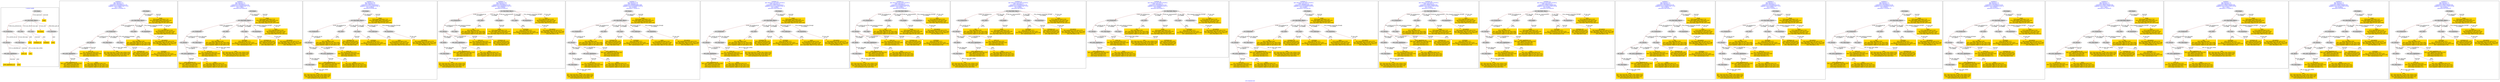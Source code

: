 digraph n0 {
fontcolor="blue"
remincross="true"
label="s16-s-hammer.xml"
subgraph cluster_0 {
label="1-correct model"
n2[style="filled",color="white",fillcolor="lightgray",label="E12_Production1"];
n3[style="filled",color="white",fillcolor="lightgray",label="E21_Person1"];
n4[style="filled",color="white",fillcolor="lightgray",label="E52_Time-Span1"];
n5[style="filled",color="white",fillcolor="lightgray",label="E82_Actor_Appellation1"];
n6[shape="plaintext",style="filled",fillcolor="gold",label="artist_uri"];
n7[style="filled",color="white",fillcolor="lightgray",label="E22_Man-Made_Object1"];
n8[style="filled",color="white",fillcolor="lightgray",label="E35_Title1"];
n9[style="filled",color="white",fillcolor="lightgray",label="E55_Type1"];
n10[shape="plaintext",style="filled",fillcolor="gold",label="description"];
n11[style="filled",color="white",fillcolor="lightgray",label="E78_Collection1"];
n12[shape="plaintext",style="filled",fillcolor="gold",label="title"];
n13[style="filled",color="white",fillcolor="lightgray",label="E38_Image1"];
n14[shape="plaintext",style="filled",fillcolor="gold",label="image"];
n15[shape="plaintext",style="filled",fillcolor="gold",label="year"];
n16[shape="plaintext",style="filled",fillcolor="gold",label="technique_uri"];
n17[shape="plaintext",style="filled",fillcolor="gold",label="technique"];
n18[shape="plaintext",style="filled",fillcolor="gold",label="name"];
n19[shape="plaintext",style="filled",fillcolor="gold",label="artist_appellation_uri"];
n20[shape="plaintext",style="filled",fillcolor="gold",label="artist"];
}
subgraph cluster_1 {
label="candidate 0\nlink coherence:1.0\nnode coherence:1.0\nconfidence:0.4181836842314136\nmapping score:0.5060612280771379\ncost:17.99851\n-precision:0.78-recall:0.78"
n22[style="filled",color="white",fillcolor="lightgray",label="E12_Production1"];
n23[style="filled",color="white",fillcolor="lightgray",label="E21_Person1"];
n24[style="filled",color="white",fillcolor="lightgray",label="E52_Time-Span2"];
n25[style="filled",color="white",fillcolor="lightgray",label="E55_Type1"];
n26[style="filled",color="white",fillcolor="lightgray",label="E82_Actor_Appellation1"];
n27[style="filled",color="white",fillcolor="lightgray",label="E22_Man-Made_Object1"];
n28[style="filled",color="white",fillcolor="lightgray",label="E35_Title1"];
n29[style="filled",color="white",fillcolor="lightgray",label="E8_Acquisition1"];
n30[style="filled",color="white",fillcolor="lightgray",label="E38_Image1"];
n31[shape="plaintext",style="filled",fillcolor="gold",label="image\n[E38_Image,classLink,0.714]\n[E22_Man-Made_Object,classLink,0.135]\n[E78_Collection,classLink,0.092]\n[E22_Man-Made_Object,P3_has_note,0.059]"];
n32[shape="plaintext",style="filled",fillcolor="gold",label="artist_appellation_uri\n[E82_Actor_Appellation,classLink,0.561]\n[E21_Person,classLink,0.36]\n[E39_Actor,classLink,0.057]\n[E38_Image,classLink,0.022]"];
n33[shape="plaintext",style="filled",fillcolor="gold",label="technique_uri\n[E55_Type,classLink,0.405]\n[E57_Material,classLink,0.29]\n[E74_Group,classLink,0.256]\n[E55_Type,label,0.048]"];
n34[shape="plaintext",style="filled",fillcolor="gold",label="year\n[E52_Time-Span,P82_at_some_time_within,0.441]\n[E52_Time-Span,P82a_begin_of_the_begin,0.292]\n[E52_Time-Span,P82b_end_of_the_end,0.176]\n[E34_Inscription,P3_has_note,0.091]"];
n35[shape="plaintext",style="filled",fillcolor="gold",label="title\n[E35_Title,label,0.295]\n[E22_Man-Made_Object,P3_has_note,0.283]\n[E73_Information_Object,P3_has_note,0.246]\n[E33_Linguistic_Object,P3_has_note,0.176]"];
n36[shape="plaintext",style="filled",fillcolor="gold",label="artist_uri\n[E21_Person,classLink,0.325]\n[E82_Actor_Appellation,classLink,0.283]\n[E39_Actor,classLink,0.281]\n[E38_Image,classLink,0.111]"];
n37[shape="plaintext",style="filled",fillcolor="gold",label="technique\n[E55_Type,label,0.327]\n[E12_Production,P3_has_note,0.281]\n[E29_Design_or_Procedure,P3_has_note,0.258]\n[E57_Material,label,0.134]"];
n38[shape="plaintext",style="filled",fillcolor="gold",label="name\n[E78_Collection,label,0.319]\n[E8_Acquisition,P3_has_note,0.243]\n[E78_Collection,classLink,0.239]\n[E22_Man-Made_Object,P3_has_note,0.2]"];
n39[shape="plaintext",style="filled",fillcolor="gold",label="description\n[E8_Acquisition,P3_has_note,0.375]\n[E22_Man-Made_Object,P3_has_note,0.246]\n[E73_Information_Object,P3_has_note,0.2]\n[E35_Title,label,0.179]"];
n40[shape="plaintext",style="filled",fillcolor="gold",label="artist\n[E82_Actor_Appellation,label,0.54]\n[E22_Man-Made_Object,P3_has_note,0.167]\n[E73_Information_Object,P3_has_note,0.162]\n[E33_Linguistic_Object,P3_has_note,0.132]"];
}
subgraph cluster_2 {
label="candidate 1\nlink coherence:1.0\nnode coherence:1.0\nconfidence:0.4181836842314136\nmapping score:0.5060612280771379\ncost:17.99857\n-precision:0.83-recall:0.83"
n42[style="filled",color="white",fillcolor="lightgray",label="E12_Production1"];
n43[style="filled",color="white",fillcolor="lightgray",label="E21_Person1"];
n44[style="filled",color="white",fillcolor="lightgray",label="E52_Time-Span2"];
n45[style="filled",color="white",fillcolor="lightgray",label="E82_Actor_Appellation1"];
n46[style="filled",color="white",fillcolor="lightgray",label="E22_Man-Made_Object1"];
n47[style="filled",color="white",fillcolor="lightgray",label="E35_Title1"];
n48[style="filled",color="white",fillcolor="lightgray",label="E55_Type2"];
n49[style="filled",color="white",fillcolor="lightgray",label="E8_Acquisition1"];
n50[style="filled",color="white",fillcolor="lightgray",label="E38_Image1"];
n51[shape="plaintext",style="filled",fillcolor="gold",label="image\n[E38_Image,classLink,0.714]\n[E22_Man-Made_Object,classLink,0.135]\n[E78_Collection,classLink,0.092]\n[E22_Man-Made_Object,P3_has_note,0.059]"];
n52[shape="plaintext",style="filled",fillcolor="gold",label="artist_appellation_uri\n[E82_Actor_Appellation,classLink,0.561]\n[E21_Person,classLink,0.36]\n[E39_Actor,classLink,0.057]\n[E38_Image,classLink,0.022]"];
n53[shape="plaintext",style="filled",fillcolor="gold",label="technique\n[E55_Type,label,0.327]\n[E12_Production,P3_has_note,0.281]\n[E29_Design_or_Procedure,P3_has_note,0.258]\n[E57_Material,label,0.134]"];
n54[shape="plaintext",style="filled",fillcolor="gold",label="year\n[E52_Time-Span,P82_at_some_time_within,0.441]\n[E52_Time-Span,P82a_begin_of_the_begin,0.292]\n[E52_Time-Span,P82b_end_of_the_end,0.176]\n[E34_Inscription,P3_has_note,0.091]"];
n55[shape="plaintext",style="filled",fillcolor="gold",label="title\n[E35_Title,label,0.295]\n[E22_Man-Made_Object,P3_has_note,0.283]\n[E73_Information_Object,P3_has_note,0.246]\n[E33_Linguistic_Object,P3_has_note,0.176]"];
n56[shape="plaintext",style="filled",fillcolor="gold",label="artist_uri\n[E21_Person,classLink,0.325]\n[E82_Actor_Appellation,classLink,0.283]\n[E39_Actor,classLink,0.281]\n[E38_Image,classLink,0.111]"];
n57[shape="plaintext",style="filled",fillcolor="gold",label="name\n[E78_Collection,label,0.319]\n[E8_Acquisition,P3_has_note,0.243]\n[E78_Collection,classLink,0.239]\n[E22_Man-Made_Object,P3_has_note,0.2]"];
n58[shape="plaintext",style="filled",fillcolor="gold",label="technique_uri\n[E55_Type,classLink,0.405]\n[E57_Material,classLink,0.29]\n[E74_Group,classLink,0.256]\n[E55_Type,label,0.048]"];
n59[shape="plaintext",style="filled",fillcolor="gold",label="description\n[E8_Acquisition,P3_has_note,0.375]\n[E22_Man-Made_Object,P3_has_note,0.246]\n[E73_Information_Object,P3_has_note,0.2]\n[E35_Title,label,0.179]"];
n60[shape="plaintext",style="filled",fillcolor="gold",label="artist\n[E82_Actor_Appellation,label,0.54]\n[E22_Man-Made_Object,P3_has_note,0.167]\n[E73_Information_Object,P3_has_note,0.162]\n[E33_Linguistic_Object,P3_has_note,0.132]"];
}
subgraph cluster_3 {
label="candidate 10\nlink coherence:0.95\nnode coherence:1.0\nconfidence:0.4300718305504527\nmapping score:0.5100239435168176\ncost:19.99848\n-precision:0.8-recall:0.89"
n62[style="filled",color="white",fillcolor="lightgray",label="E12_Production1"];
n63[style="filled",color="white",fillcolor="lightgray",label="E21_Person1"];
n64[style="filled",color="white",fillcolor="lightgray",label="E67_Birth1"];
n65[style="filled",color="white",fillcolor="lightgray",label="E82_Actor_Appellation1"];
n66[style="filled",color="white",fillcolor="lightgray",label="E22_Man-Made_Object1"];
n67[style="filled",color="white",fillcolor="lightgray",label="E35_Title1"];
n68[style="filled",color="white",fillcolor="lightgray",label="E55_Type1"];
n69[style="filled",color="white",fillcolor="lightgray",label="E78_Collection1"];
n70[style="filled",color="white",fillcolor="lightgray",label="E8_Acquisition1"];
n71[style="filled",color="white",fillcolor="lightgray",label="E38_Image1"];
n72[style="filled",color="white",fillcolor="lightgray",label="E52_Time-Span1"];
n73[shape="plaintext",style="filled",fillcolor="gold",label="image\n[E38_Image,classLink,0.714]\n[E22_Man-Made_Object,classLink,0.135]\n[E78_Collection,classLink,0.092]\n[E22_Man-Made_Object,P3_has_note,0.059]"];
n74[shape="plaintext",style="filled",fillcolor="gold",label="artist_appellation_uri\n[E82_Actor_Appellation,classLink,0.561]\n[E21_Person,classLink,0.36]\n[E39_Actor,classLink,0.057]\n[E38_Image,classLink,0.022]"];
n75[shape="plaintext",style="filled",fillcolor="gold",label="technique_uri\n[E55_Type,classLink,0.405]\n[E57_Material,classLink,0.29]\n[E74_Group,classLink,0.256]\n[E55_Type,label,0.048]"];
n76[shape="plaintext",style="filled",fillcolor="gold",label="year\n[E52_Time-Span,P82_at_some_time_within,0.441]\n[E52_Time-Span,P82a_begin_of_the_begin,0.292]\n[E52_Time-Span,P82b_end_of_the_end,0.176]\n[E34_Inscription,P3_has_note,0.091]"];
n77[shape="plaintext",style="filled",fillcolor="gold",label="title\n[E35_Title,label,0.295]\n[E22_Man-Made_Object,P3_has_note,0.283]\n[E73_Information_Object,P3_has_note,0.246]\n[E33_Linguistic_Object,P3_has_note,0.176]"];
n78[shape="plaintext",style="filled",fillcolor="gold",label="artist_uri\n[E21_Person,classLink,0.325]\n[E82_Actor_Appellation,classLink,0.283]\n[E39_Actor,classLink,0.281]\n[E38_Image,classLink,0.111]"];
n79[shape="plaintext",style="filled",fillcolor="gold",label="technique\n[E55_Type,label,0.327]\n[E12_Production,P3_has_note,0.281]\n[E29_Design_or_Procedure,P3_has_note,0.258]\n[E57_Material,label,0.134]"];
n80[shape="plaintext",style="filled",fillcolor="gold",label="description\n[E8_Acquisition,P3_has_note,0.375]\n[E22_Man-Made_Object,P3_has_note,0.246]\n[E73_Information_Object,P3_has_note,0.2]\n[E35_Title,label,0.179]"];
n81[shape="plaintext",style="filled",fillcolor="gold",label="artist\n[E82_Actor_Appellation,label,0.54]\n[E22_Man-Made_Object,P3_has_note,0.167]\n[E73_Information_Object,P3_has_note,0.162]\n[E33_Linguistic_Object,P3_has_note,0.132]"];
n82[shape="plaintext",style="filled",fillcolor="gold",label="name\n[E78_Collection,label,0.319]\n[E8_Acquisition,P3_has_note,0.243]\n[E78_Collection,classLink,0.239]\n[E22_Man-Made_Object,P3_has_note,0.2]"];
}
subgraph cluster_4 {
label="candidate 11\nlink coherence:0.95\nnode coherence:1.0\nconfidence:0.4181836842314136\nmapping score:0.4893945614104713\ncost:19.99848\n-precision:0.6-recall:0.67"
n84[style="filled",color="white",fillcolor="lightgray",label="E12_Production1"];
n85[style="filled",color="white",fillcolor="lightgray",label="E21_Person1"];
n86[style="filled",color="white",fillcolor="lightgray",label="E55_Type1"];
n87[style="filled",color="white",fillcolor="lightgray",label="E67_Birth1"];
n88[style="filled",color="white",fillcolor="lightgray",label="E82_Actor_Appellation1"];
n89[style="filled",color="white",fillcolor="lightgray",label="E22_Man-Made_Object1"];
n90[style="filled",color="white",fillcolor="lightgray",label="E35_Title1"];
n91[style="filled",color="white",fillcolor="lightgray",label="E38_Image1"];
n92[style="filled",color="white",fillcolor="lightgray",label="E55_Type2"];
n93[style="filled",color="white",fillcolor="lightgray",label="E8_Acquisition1"];
n94[style="filled",color="white",fillcolor="lightgray",label="E52_Time-Span1"];
n95[shape="plaintext",style="filled",fillcolor="gold",label="image\n[E38_Image,classLink,0.714]\n[E22_Man-Made_Object,classLink,0.135]\n[E78_Collection,classLink,0.092]\n[E22_Man-Made_Object,P3_has_note,0.059]"];
n96[shape="plaintext",style="filled",fillcolor="gold",label="artist_appellation_uri\n[E82_Actor_Appellation,classLink,0.561]\n[E21_Person,classLink,0.36]\n[E39_Actor,classLink,0.057]\n[E38_Image,classLink,0.022]"];
n97[shape="plaintext",style="filled",fillcolor="gold",label="technique_uri\n[E55_Type,classLink,0.405]\n[E57_Material,classLink,0.29]\n[E74_Group,classLink,0.256]\n[E55_Type,label,0.048]"];
n98[shape="plaintext",style="filled",fillcolor="gold",label="technique\n[E55_Type,label,0.327]\n[E12_Production,P3_has_note,0.281]\n[E29_Design_or_Procedure,P3_has_note,0.258]\n[E57_Material,label,0.134]"];
n99[shape="plaintext",style="filled",fillcolor="gold",label="year\n[E52_Time-Span,P82_at_some_time_within,0.441]\n[E52_Time-Span,P82a_begin_of_the_begin,0.292]\n[E52_Time-Span,P82b_end_of_the_end,0.176]\n[E34_Inscription,P3_has_note,0.091]"];
n100[shape="plaintext",style="filled",fillcolor="gold",label="title\n[E35_Title,label,0.295]\n[E22_Man-Made_Object,P3_has_note,0.283]\n[E73_Information_Object,P3_has_note,0.246]\n[E33_Linguistic_Object,P3_has_note,0.176]"];
n101[shape="plaintext",style="filled",fillcolor="gold",label="artist_uri\n[E21_Person,classLink,0.325]\n[E82_Actor_Appellation,classLink,0.283]\n[E39_Actor,classLink,0.281]\n[E38_Image,classLink,0.111]"];
n102[shape="plaintext",style="filled",fillcolor="gold",label="name\n[E78_Collection,label,0.319]\n[E8_Acquisition,P3_has_note,0.243]\n[E78_Collection,classLink,0.239]\n[E22_Man-Made_Object,P3_has_note,0.2]"];
n103[shape="plaintext",style="filled",fillcolor="gold",label="description\n[E8_Acquisition,P3_has_note,0.375]\n[E22_Man-Made_Object,P3_has_note,0.246]\n[E73_Information_Object,P3_has_note,0.2]\n[E35_Title,label,0.179]"];
n104[shape="plaintext",style="filled",fillcolor="gold",label="artist\n[E82_Actor_Appellation,label,0.54]\n[E22_Man-Made_Object,P3_has_note,0.167]\n[E73_Information_Object,P3_has_note,0.162]\n[E33_Linguistic_Object,P3_has_note,0.132]"];
}
subgraph cluster_5 {
label="candidate 12\nlink coherence:0.95\nnode coherence:1.0\nconfidence:0.40580944468873986\nmapping score:0.5019364815629134\ncost:19.99848\n-precision:0.7-recall:0.78"
n106[style="filled",color="white",fillcolor="lightgray",label="E12_Production1"];
n107[style="filled",color="white",fillcolor="lightgray",label="E21_Person1"];
n108[style="filled",color="white",fillcolor="lightgray",label="E67_Birth1"];
n109[style="filled",color="white",fillcolor="lightgray",label="E82_Actor_Appellation1"];
n110[style="filled",color="white",fillcolor="lightgray",label="E22_Man-Made_Object1"];
n111[style="filled",color="white",fillcolor="lightgray",label="E35_Title1"];
n112[style="filled",color="white",fillcolor="lightgray",label="E55_Type1"];
n113[style="filled",color="white",fillcolor="lightgray",label="E78_Collection1"];
n114[style="filled",color="white",fillcolor="lightgray",label="E8_Acquisition1"];
n115[style="filled",color="white",fillcolor="lightgray",label="E38_Image1"];
n116[style="filled",color="white",fillcolor="lightgray",label="E52_Time-Span1"];
n117[shape="plaintext",style="filled",fillcolor="gold",label="image\n[E38_Image,classLink,0.714]\n[E22_Man-Made_Object,classLink,0.135]\n[E78_Collection,classLink,0.092]\n[E22_Man-Made_Object,P3_has_note,0.059]"];
n118[shape="plaintext",style="filled",fillcolor="gold",label="artist_uri\n[E21_Person,classLink,0.325]\n[E82_Actor_Appellation,classLink,0.283]\n[E39_Actor,classLink,0.281]\n[E38_Image,classLink,0.111]"];
n119[shape="plaintext",style="filled",fillcolor="gold",label="technique_uri\n[E55_Type,classLink,0.405]\n[E57_Material,classLink,0.29]\n[E74_Group,classLink,0.256]\n[E55_Type,label,0.048]"];
n120[shape="plaintext",style="filled",fillcolor="gold",label="year\n[E52_Time-Span,P82_at_some_time_within,0.441]\n[E52_Time-Span,P82a_begin_of_the_begin,0.292]\n[E52_Time-Span,P82b_end_of_the_end,0.176]\n[E34_Inscription,P3_has_note,0.091]"];
n121[shape="plaintext",style="filled",fillcolor="gold",label="title\n[E35_Title,label,0.295]\n[E22_Man-Made_Object,P3_has_note,0.283]\n[E73_Information_Object,P3_has_note,0.246]\n[E33_Linguistic_Object,P3_has_note,0.176]"];
n122[shape="plaintext",style="filled",fillcolor="gold",label="technique\n[E55_Type,label,0.327]\n[E12_Production,P3_has_note,0.281]\n[E29_Design_or_Procedure,P3_has_note,0.258]\n[E57_Material,label,0.134]"];
n123[shape="plaintext",style="filled",fillcolor="gold",label="artist_appellation_uri\n[E82_Actor_Appellation,classLink,0.561]\n[E21_Person,classLink,0.36]\n[E39_Actor,classLink,0.057]\n[E38_Image,classLink,0.022]"];
n124[shape="plaintext",style="filled",fillcolor="gold",label="description\n[E8_Acquisition,P3_has_note,0.375]\n[E22_Man-Made_Object,P3_has_note,0.246]\n[E73_Information_Object,P3_has_note,0.2]\n[E35_Title,label,0.179]"];
n125[shape="plaintext",style="filled",fillcolor="gold",label="artist\n[E82_Actor_Appellation,label,0.54]\n[E22_Man-Made_Object,P3_has_note,0.167]\n[E73_Information_Object,P3_has_note,0.162]\n[E33_Linguistic_Object,P3_has_note,0.132]"];
n126[shape="plaintext",style="filled",fillcolor="gold",label="name\n[E78_Collection,label,0.319]\n[E8_Acquisition,P3_has_note,0.243]\n[E78_Collection,classLink,0.239]\n[E22_Man-Made_Object,P3_has_note,0.2]"];
}
subgraph cluster_6 {
label="candidate 13\nlink coherence:0.9473684210526315\nnode coherence:1.0\nconfidence:0.4300718305504527\nmapping score:0.5100239435168176\ncost:18.99861\n-precision:0.89-recall:0.94"
n128[style="filled",color="white",fillcolor="lightgray",label="E12_Production1"];
n129[style="filled",color="white",fillcolor="lightgray",label="E21_Person1"];
n130[style="filled",color="white",fillcolor="lightgray",label="E52_Time-Span2"];
n131[style="filled",color="white",fillcolor="lightgray",label="E82_Actor_Appellation1"];
n132[style="filled",color="white",fillcolor="lightgray",label="E22_Man-Made_Object1"];
n133[style="filled",color="white",fillcolor="lightgray",label="E35_Title1"];
n134[style="filled",color="white",fillcolor="lightgray",label="E55_Type1"];
n135[style="filled",color="white",fillcolor="lightgray",label="E78_Collection1"];
n136[style="filled",color="white",fillcolor="lightgray",label="E8_Acquisition1"];
n137[style="filled",color="white",fillcolor="lightgray",label="E38_Image1"];
n138[shape="plaintext",style="filled",fillcolor="gold",label="image\n[E38_Image,classLink,0.714]\n[E22_Man-Made_Object,classLink,0.135]\n[E78_Collection,classLink,0.092]\n[E22_Man-Made_Object,P3_has_note,0.059]"];
n139[shape="plaintext",style="filled",fillcolor="gold",label="artist_appellation_uri\n[E82_Actor_Appellation,classLink,0.561]\n[E21_Person,classLink,0.36]\n[E39_Actor,classLink,0.057]\n[E38_Image,classLink,0.022]"];
n140[shape="plaintext",style="filled",fillcolor="gold",label="technique_uri\n[E55_Type,classLink,0.405]\n[E57_Material,classLink,0.29]\n[E74_Group,classLink,0.256]\n[E55_Type,label,0.048]"];
n141[shape="plaintext",style="filled",fillcolor="gold",label="year\n[E52_Time-Span,P82_at_some_time_within,0.441]\n[E52_Time-Span,P82a_begin_of_the_begin,0.292]\n[E52_Time-Span,P82b_end_of_the_end,0.176]\n[E34_Inscription,P3_has_note,0.091]"];
n142[shape="plaintext",style="filled",fillcolor="gold",label="title\n[E35_Title,label,0.295]\n[E22_Man-Made_Object,P3_has_note,0.283]\n[E73_Information_Object,P3_has_note,0.246]\n[E33_Linguistic_Object,P3_has_note,0.176]"];
n143[shape="plaintext",style="filled",fillcolor="gold",label="artist_uri\n[E21_Person,classLink,0.325]\n[E82_Actor_Appellation,classLink,0.283]\n[E39_Actor,classLink,0.281]\n[E38_Image,classLink,0.111]"];
n144[shape="plaintext",style="filled",fillcolor="gold",label="technique\n[E55_Type,label,0.327]\n[E12_Production,P3_has_note,0.281]\n[E29_Design_or_Procedure,P3_has_note,0.258]\n[E57_Material,label,0.134]"];
n145[shape="plaintext",style="filled",fillcolor="gold",label="description\n[E8_Acquisition,P3_has_note,0.375]\n[E22_Man-Made_Object,P3_has_note,0.246]\n[E73_Information_Object,P3_has_note,0.2]\n[E35_Title,label,0.179]"];
n146[shape="plaintext",style="filled",fillcolor="gold",label="artist\n[E82_Actor_Appellation,label,0.54]\n[E22_Man-Made_Object,P3_has_note,0.167]\n[E73_Information_Object,P3_has_note,0.162]\n[E33_Linguistic_Object,P3_has_note,0.132]"];
n147[shape="plaintext",style="filled",fillcolor="gold",label="name\n[E78_Collection,label,0.319]\n[E8_Acquisition,P3_has_note,0.243]\n[E78_Collection,classLink,0.239]\n[E22_Man-Made_Object,P3_has_note,0.2]"];
}
subgraph cluster_7 {
label="candidate 14\nlink coherence:0.9473684210526315\nnode coherence:1.0\nconfidence:0.4181836842314136\nmapping score:0.5060612280771379\ncost:18.99855\n-precision:0.63-recall:0.67"
n149[style="filled",color="white",fillcolor="lightgray",label="E12_Production1"];
n150[style="filled",color="white",fillcolor="lightgray",label="E21_Person1"];
n151[style="filled",color="white",fillcolor="lightgray",label="E55_Type1"];
n152[style="filled",color="white",fillcolor="lightgray",label="E67_Birth1"];
n153[style="filled",color="white",fillcolor="lightgray",label="E82_Actor_Appellation1"];
n154[style="filled",color="white",fillcolor="lightgray",label="E22_Man-Made_Object1"];
n155[style="filled",color="white",fillcolor="lightgray",label="E35_Title1"];
n156[style="filled",color="white",fillcolor="lightgray",label="E38_Image1"];
n157[style="filled",color="white",fillcolor="lightgray",label="E8_Acquisition1"];
n158[style="filled",color="white",fillcolor="lightgray",label="E52_Time-Span1"];
n159[shape="plaintext",style="filled",fillcolor="gold",label="image\n[E38_Image,classLink,0.714]\n[E22_Man-Made_Object,classLink,0.135]\n[E78_Collection,classLink,0.092]\n[E22_Man-Made_Object,P3_has_note,0.059]"];
n160[shape="plaintext",style="filled",fillcolor="gold",label="artist_appellation_uri\n[E82_Actor_Appellation,classLink,0.561]\n[E21_Person,classLink,0.36]\n[E39_Actor,classLink,0.057]\n[E38_Image,classLink,0.022]"];
n161[shape="plaintext",style="filled",fillcolor="gold",label="technique_uri\n[E55_Type,classLink,0.405]\n[E57_Material,classLink,0.29]\n[E74_Group,classLink,0.256]\n[E55_Type,label,0.048]"];
n162[shape="plaintext",style="filled",fillcolor="gold",label="year\n[E52_Time-Span,P82_at_some_time_within,0.441]\n[E52_Time-Span,P82a_begin_of_the_begin,0.292]\n[E52_Time-Span,P82b_end_of_the_end,0.176]\n[E34_Inscription,P3_has_note,0.091]"];
n163[shape="plaintext",style="filled",fillcolor="gold",label="title\n[E35_Title,label,0.295]\n[E22_Man-Made_Object,P3_has_note,0.283]\n[E73_Information_Object,P3_has_note,0.246]\n[E33_Linguistic_Object,P3_has_note,0.176]"];
n164[shape="plaintext",style="filled",fillcolor="gold",label="artist_uri\n[E21_Person,classLink,0.325]\n[E82_Actor_Appellation,classLink,0.283]\n[E39_Actor,classLink,0.281]\n[E38_Image,classLink,0.111]"];
n165[shape="plaintext",style="filled",fillcolor="gold",label="technique\n[E55_Type,label,0.327]\n[E12_Production,P3_has_note,0.281]\n[E29_Design_or_Procedure,P3_has_note,0.258]\n[E57_Material,label,0.134]"];
n166[shape="plaintext",style="filled",fillcolor="gold",label="name\n[E78_Collection,label,0.319]\n[E8_Acquisition,P3_has_note,0.243]\n[E78_Collection,classLink,0.239]\n[E22_Man-Made_Object,P3_has_note,0.2]"];
n167[shape="plaintext",style="filled",fillcolor="gold",label="description\n[E8_Acquisition,P3_has_note,0.375]\n[E22_Man-Made_Object,P3_has_note,0.246]\n[E73_Information_Object,P3_has_note,0.2]\n[E35_Title,label,0.179]"];
n168[shape="plaintext",style="filled",fillcolor="gold",label="artist\n[E82_Actor_Appellation,label,0.54]\n[E22_Man-Made_Object,P3_has_note,0.167]\n[E73_Information_Object,P3_has_note,0.162]\n[E33_Linguistic_Object,P3_has_note,0.132]"];
}
subgraph cluster_8 {
label="candidate 15\nlink coherence:0.9473684210526315\nnode coherence:1.0\nconfidence:0.4181836842314136\nmapping score:0.5060612280771379\ncost:18.99861\n-precision:0.68-recall:0.72"
n170[style="filled",color="white",fillcolor="lightgray",label="E12_Production1"];
n171[style="filled",color="white",fillcolor="lightgray",label="E21_Person1"];
n172[style="filled",color="white",fillcolor="lightgray",label="E67_Birth1"];
n173[style="filled",color="white",fillcolor="lightgray",label="E82_Actor_Appellation1"];
n174[style="filled",color="white",fillcolor="lightgray",label="E22_Man-Made_Object1"];
n175[style="filled",color="white",fillcolor="lightgray",label="E35_Title1"];
n176[style="filled",color="white",fillcolor="lightgray",label="E38_Image1"];
n177[style="filled",color="white",fillcolor="lightgray",label="E55_Type2"];
n178[style="filled",color="white",fillcolor="lightgray",label="E8_Acquisition1"];
n179[style="filled",color="white",fillcolor="lightgray",label="E52_Time-Span1"];
n180[shape="plaintext",style="filled",fillcolor="gold",label="image\n[E38_Image,classLink,0.714]\n[E22_Man-Made_Object,classLink,0.135]\n[E78_Collection,classLink,0.092]\n[E22_Man-Made_Object,P3_has_note,0.059]"];
n181[shape="plaintext",style="filled",fillcolor="gold",label="artist_appellation_uri\n[E82_Actor_Appellation,classLink,0.561]\n[E21_Person,classLink,0.36]\n[E39_Actor,classLink,0.057]\n[E38_Image,classLink,0.022]"];
n182[shape="plaintext",style="filled",fillcolor="gold",label="technique\n[E55_Type,label,0.327]\n[E12_Production,P3_has_note,0.281]\n[E29_Design_or_Procedure,P3_has_note,0.258]\n[E57_Material,label,0.134]"];
n183[shape="plaintext",style="filled",fillcolor="gold",label="year\n[E52_Time-Span,P82_at_some_time_within,0.441]\n[E52_Time-Span,P82a_begin_of_the_begin,0.292]\n[E52_Time-Span,P82b_end_of_the_end,0.176]\n[E34_Inscription,P3_has_note,0.091]"];
n184[shape="plaintext",style="filled",fillcolor="gold",label="title\n[E35_Title,label,0.295]\n[E22_Man-Made_Object,P3_has_note,0.283]\n[E73_Information_Object,P3_has_note,0.246]\n[E33_Linguistic_Object,P3_has_note,0.176]"];
n185[shape="plaintext",style="filled",fillcolor="gold",label="artist_uri\n[E21_Person,classLink,0.325]\n[E82_Actor_Appellation,classLink,0.283]\n[E39_Actor,classLink,0.281]\n[E38_Image,classLink,0.111]"];
n186[shape="plaintext",style="filled",fillcolor="gold",label="name\n[E78_Collection,label,0.319]\n[E8_Acquisition,P3_has_note,0.243]\n[E78_Collection,classLink,0.239]\n[E22_Man-Made_Object,P3_has_note,0.2]"];
n187[shape="plaintext",style="filled",fillcolor="gold",label="technique_uri\n[E55_Type,classLink,0.405]\n[E57_Material,classLink,0.29]\n[E74_Group,classLink,0.256]\n[E55_Type,label,0.048]"];
n188[shape="plaintext",style="filled",fillcolor="gold",label="description\n[E8_Acquisition,P3_has_note,0.375]\n[E22_Man-Made_Object,P3_has_note,0.246]\n[E73_Information_Object,P3_has_note,0.2]\n[E35_Title,label,0.179]"];
n189[shape="plaintext",style="filled",fillcolor="gold",label="artist\n[E82_Actor_Appellation,label,0.54]\n[E22_Man-Made_Object,P3_has_note,0.167]\n[E73_Information_Object,P3_has_note,0.162]\n[E33_Linguistic_Object,P3_has_note,0.132]"];
}
subgraph cluster_9 {
label="candidate 16\nlink coherence:0.9473684210526315\nnode coherence:1.0\nconfidence:0.4181836842314136\nmapping score:0.4893945614104713\ncost:18.99861\n-precision:0.68-recall:0.72"
n191[style="filled",color="white",fillcolor="lightgray",label="E12_Production1"];
n192[style="filled",color="white",fillcolor="lightgray",label="E21_Person1"];
n193[style="filled",color="white",fillcolor="lightgray",label="E52_Time-Span2"];
n194[style="filled",color="white",fillcolor="lightgray",label="E55_Type1"];
n195[style="filled",color="white",fillcolor="lightgray",label="E82_Actor_Appellation1"];
n196[style="filled",color="white",fillcolor="lightgray",label="E22_Man-Made_Object1"];
n197[style="filled",color="white",fillcolor="lightgray",label="E35_Title1"];
n198[style="filled",color="white",fillcolor="lightgray",label="E38_Image1"];
n199[style="filled",color="white",fillcolor="lightgray",label="E55_Type2"];
n200[style="filled",color="white",fillcolor="lightgray",label="E8_Acquisition1"];
n201[shape="plaintext",style="filled",fillcolor="gold",label="image\n[E38_Image,classLink,0.714]\n[E22_Man-Made_Object,classLink,0.135]\n[E78_Collection,classLink,0.092]\n[E22_Man-Made_Object,P3_has_note,0.059]"];
n202[shape="plaintext",style="filled",fillcolor="gold",label="artist_appellation_uri\n[E82_Actor_Appellation,classLink,0.561]\n[E21_Person,classLink,0.36]\n[E39_Actor,classLink,0.057]\n[E38_Image,classLink,0.022]"];
n203[shape="plaintext",style="filled",fillcolor="gold",label="technique_uri\n[E55_Type,classLink,0.405]\n[E57_Material,classLink,0.29]\n[E74_Group,classLink,0.256]\n[E55_Type,label,0.048]"];
n204[shape="plaintext",style="filled",fillcolor="gold",label="technique\n[E55_Type,label,0.327]\n[E12_Production,P3_has_note,0.281]\n[E29_Design_or_Procedure,P3_has_note,0.258]\n[E57_Material,label,0.134]"];
n205[shape="plaintext",style="filled",fillcolor="gold",label="year\n[E52_Time-Span,P82_at_some_time_within,0.441]\n[E52_Time-Span,P82a_begin_of_the_begin,0.292]\n[E52_Time-Span,P82b_end_of_the_end,0.176]\n[E34_Inscription,P3_has_note,0.091]"];
n206[shape="plaintext",style="filled",fillcolor="gold",label="title\n[E35_Title,label,0.295]\n[E22_Man-Made_Object,P3_has_note,0.283]\n[E73_Information_Object,P3_has_note,0.246]\n[E33_Linguistic_Object,P3_has_note,0.176]"];
n207[shape="plaintext",style="filled",fillcolor="gold",label="artist_uri\n[E21_Person,classLink,0.325]\n[E82_Actor_Appellation,classLink,0.283]\n[E39_Actor,classLink,0.281]\n[E38_Image,classLink,0.111]"];
n208[shape="plaintext",style="filled",fillcolor="gold",label="name\n[E78_Collection,label,0.319]\n[E8_Acquisition,P3_has_note,0.243]\n[E78_Collection,classLink,0.239]\n[E22_Man-Made_Object,P3_has_note,0.2]"];
n209[shape="plaintext",style="filled",fillcolor="gold",label="description\n[E8_Acquisition,P3_has_note,0.375]\n[E22_Man-Made_Object,P3_has_note,0.246]\n[E73_Information_Object,P3_has_note,0.2]\n[E35_Title,label,0.179]"];
n210[shape="plaintext",style="filled",fillcolor="gold",label="artist\n[E82_Actor_Appellation,label,0.54]\n[E22_Man-Made_Object,P3_has_note,0.167]\n[E73_Information_Object,P3_has_note,0.162]\n[E33_Linguistic_Object,P3_has_note,0.132]"];
}
subgraph cluster_10 {
label="candidate 17\nlink coherence:0.9473684210526315\nnode coherence:1.0\nconfidence:0.40580944468873986\nmapping score:0.5019364815629134\ncost:18.99861\n-precision:0.79-recall:0.83"
n212[style="filled",color="white",fillcolor="lightgray",label="E12_Production1"];
n213[style="filled",color="white",fillcolor="lightgray",label="E21_Person1"];
n214[style="filled",color="white",fillcolor="lightgray",label="E52_Time-Span2"];
n215[style="filled",color="white",fillcolor="lightgray",label="E82_Actor_Appellation1"];
n216[style="filled",color="white",fillcolor="lightgray",label="E22_Man-Made_Object1"];
n217[style="filled",color="white",fillcolor="lightgray",label="E35_Title1"];
n218[style="filled",color="white",fillcolor="lightgray",label="E55_Type1"];
n219[style="filled",color="white",fillcolor="lightgray",label="E78_Collection1"];
n220[style="filled",color="white",fillcolor="lightgray",label="E8_Acquisition1"];
n221[style="filled",color="white",fillcolor="lightgray",label="E38_Image1"];
n222[shape="plaintext",style="filled",fillcolor="gold",label="image\n[E38_Image,classLink,0.714]\n[E22_Man-Made_Object,classLink,0.135]\n[E78_Collection,classLink,0.092]\n[E22_Man-Made_Object,P3_has_note,0.059]"];
n223[shape="plaintext",style="filled",fillcolor="gold",label="artist_uri\n[E21_Person,classLink,0.325]\n[E82_Actor_Appellation,classLink,0.283]\n[E39_Actor,classLink,0.281]\n[E38_Image,classLink,0.111]"];
n224[shape="plaintext",style="filled",fillcolor="gold",label="technique_uri\n[E55_Type,classLink,0.405]\n[E57_Material,classLink,0.29]\n[E74_Group,classLink,0.256]\n[E55_Type,label,0.048]"];
n225[shape="plaintext",style="filled",fillcolor="gold",label="year\n[E52_Time-Span,P82_at_some_time_within,0.441]\n[E52_Time-Span,P82a_begin_of_the_begin,0.292]\n[E52_Time-Span,P82b_end_of_the_end,0.176]\n[E34_Inscription,P3_has_note,0.091]"];
n226[shape="plaintext",style="filled",fillcolor="gold",label="title\n[E35_Title,label,0.295]\n[E22_Man-Made_Object,P3_has_note,0.283]\n[E73_Information_Object,P3_has_note,0.246]\n[E33_Linguistic_Object,P3_has_note,0.176]"];
n227[shape="plaintext",style="filled",fillcolor="gold",label="technique\n[E55_Type,label,0.327]\n[E12_Production,P3_has_note,0.281]\n[E29_Design_or_Procedure,P3_has_note,0.258]\n[E57_Material,label,0.134]"];
n228[shape="plaintext",style="filled",fillcolor="gold",label="artist_appellation_uri\n[E82_Actor_Appellation,classLink,0.561]\n[E21_Person,classLink,0.36]\n[E39_Actor,classLink,0.057]\n[E38_Image,classLink,0.022]"];
n229[shape="plaintext",style="filled",fillcolor="gold",label="description\n[E8_Acquisition,P3_has_note,0.375]\n[E22_Man-Made_Object,P3_has_note,0.246]\n[E73_Information_Object,P3_has_note,0.2]\n[E35_Title,label,0.179]"];
n230[shape="plaintext",style="filled",fillcolor="gold",label="artist\n[E82_Actor_Appellation,label,0.54]\n[E22_Man-Made_Object,P3_has_note,0.167]\n[E73_Information_Object,P3_has_note,0.162]\n[E33_Linguistic_Object,P3_has_note,0.132]"];
n231[shape="plaintext",style="filled",fillcolor="gold",label="name\n[E78_Collection,label,0.319]\n[E8_Acquisition,P3_has_note,0.243]\n[E78_Collection,classLink,0.239]\n[E22_Man-Made_Object,P3_has_note,0.2]"];
}
subgraph cluster_11 {
label="candidate 18\nlink coherence:0.9473684210526315\nnode coherence:1.0\nconfidence:0.3939212983697008\nmapping score:0.4979737661232336\ncost:18.99855\n-precision:0.53-recall:0.56"
n233[style="filled",color="white",fillcolor="lightgray",label="E12_Production1"];
n234[style="filled",color="white",fillcolor="lightgray",label="E21_Person1"];
n235[style="filled",color="white",fillcolor="lightgray",label="E55_Type1"];
n236[style="filled",color="white",fillcolor="lightgray",label="E67_Birth1"];
n237[style="filled",color="white",fillcolor="lightgray",label="E82_Actor_Appellation1"];
n238[style="filled",color="white",fillcolor="lightgray",label="E22_Man-Made_Object1"];
n239[style="filled",color="white",fillcolor="lightgray",label="E35_Title1"];
n240[style="filled",color="white",fillcolor="lightgray",label="E38_Image1"];
n241[style="filled",color="white",fillcolor="lightgray",label="E8_Acquisition1"];
n242[style="filled",color="white",fillcolor="lightgray",label="E52_Time-Span1"];
n243[shape="plaintext",style="filled",fillcolor="gold",label="image\n[E38_Image,classLink,0.714]\n[E22_Man-Made_Object,classLink,0.135]\n[E78_Collection,classLink,0.092]\n[E22_Man-Made_Object,P3_has_note,0.059]"];
n244[shape="plaintext",style="filled",fillcolor="gold",label="artist_uri\n[E21_Person,classLink,0.325]\n[E82_Actor_Appellation,classLink,0.283]\n[E39_Actor,classLink,0.281]\n[E38_Image,classLink,0.111]"];
n245[shape="plaintext",style="filled",fillcolor="gold",label="technique_uri\n[E55_Type,classLink,0.405]\n[E57_Material,classLink,0.29]\n[E74_Group,classLink,0.256]\n[E55_Type,label,0.048]"];
n246[shape="plaintext",style="filled",fillcolor="gold",label="year\n[E52_Time-Span,P82_at_some_time_within,0.441]\n[E52_Time-Span,P82a_begin_of_the_begin,0.292]\n[E52_Time-Span,P82b_end_of_the_end,0.176]\n[E34_Inscription,P3_has_note,0.091]"];
n247[shape="plaintext",style="filled",fillcolor="gold",label="title\n[E35_Title,label,0.295]\n[E22_Man-Made_Object,P3_has_note,0.283]\n[E73_Information_Object,P3_has_note,0.246]\n[E33_Linguistic_Object,P3_has_note,0.176]"];
n248[shape="plaintext",style="filled",fillcolor="gold",label="technique\n[E55_Type,label,0.327]\n[E12_Production,P3_has_note,0.281]\n[E29_Design_or_Procedure,P3_has_note,0.258]\n[E57_Material,label,0.134]"];
n249[shape="plaintext",style="filled",fillcolor="gold",label="artist_appellation_uri\n[E82_Actor_Appellation,classLink,0.561]\n[E21_Person,classLink,0.36]\n[E39_Actor,classLink,0.057]\n[E38_Image,classLink,0.022]"];
n250[shape="plaintext",style="filled",fillcolor="gold",label="name\n[E78_Collection,label,0.319]\n[E8_Acquisition,P3_has_note,0.243]\n[E78_Collection,classLink,0.239]\n[E22_Man-Made_Object,P3_has_note,0.2]"];
n251[shape="plaintext",style="filled",fillcolor="gold",label="description\n[E8_Acquisition,P3_has_note,0.375]\n[E22_Man-Made_Object,P3_has_note,0.246]\n[E73_Information_Object,P3_has_note,0.2]\n[E35_Title,label,0.179]"];
n252[shape="plaintext",style="filled",fillcolor="gold",label="artist\n[E82_Actor_Appellation,label,0.54]\n[E22_Man-Made_Object,P3_has_note,0.167]\n[E73_Information_Object,P3_has_note,0.162]\n[E33_Linguistic_Object,P3_has_note,0.132]"];
}
subgraph cluster_12 {
label="candidate 19\nlink coherence:0.9473684210526315\nnode coherence:1.0\nconfidence:0.3939212983697008\nmapping score:0.4979737661232336\ncost:18.99861\n-precision:0.58-recall:0.61"
n254[style="filled",color="white",fillcolor="lightgray",label="E12_Production1"];
n255[style="filled",color="white",fillcolor="lightgray",label="E21_Person1"];
n256[style="filled",color="white",fillcolor="lightgray",label="E67_Birth1"];
n257[style="filled",color="white",fillcolor="lightgray",label="E82_Actor_Appellation1"];
n258[style="filled",color="white",fillcolor="lightgray",label="E22_Man-Made_Object1"];
n259[style="filled",color="white",fillcolor="lightgray",label="E35_Title1"];
n260[style="filled",color="white",fillcolor="lightgray",label="E38_Image1"];
n261[style="filled",color="white",fillcolor="lightgray",label="E55_Type2"];
n262[style="filled",color="white",fillcolor="lightgray",label="E8_Acquisition1"];
n263[style="filled",color="white",fillcolor="lightgray",label="E52_Time-Span1"];
n264[shape="plaintext",style="filled",fillcolor="gold",label="image\n[E38_Image,classLink,0.714]\n[E22_Man-Made_Object,classLink,0.135]\n[E78_Collection,classLink,0.092]\n[E22_Man-Made_Object,P3_has_note,0.059]"];
n265[shape="plaintext",style="filled",fillcolor="gold",label="artist_uri\n[E21_Person,classLink,0.325]\n[E82_Actor_Appellation,classLink,0.283]\n[E39_Actor,classLink,0.281]\n[E38_Image,classLink,0.111]"];
n266[shape="plaintext",style="filled",fillcolor="gold",label="technique\n[E55_Type,label,0.327]\n[E12_Production,P3_has_note,0.281]\n[E29_Design_or_Procedure,P3_has_note,0.258]\n[E57_Material,label,0.134]"];
n267[shape="plaintext",style="filled",fillcolor="gold",label="year\n[E52_Time-Span,P82_at_some_time_within,0.441]\n[E52_Time-Span,P82a_begin_of_the_begin,0.292]\n[E52_Time-Span,P82b_end_of_the_end,0.176]\n[E34_Inscription,P3_has_note,0.091]"];
n268[shape="plaintext",style="filled",fillcolor="gold",label="title\n[E35_Title,label,0.295]\n[E22_Man-Made_Object,P3_has_note,0.283]\n[E73_Information_Object,P3_has_note,0.246]\n[E33_Linguistic_Object,P3_has_note,0.176]"];
n269[shape="plaintext",style="filled",fillcolor="gold",label="artist_appellation_uri\n[E82_Actor_Appellation,classLink,0.561]\n[E21_Person,classLink,0.36]\n[E39_Actor,classLink,0.057]\n[E38_Image,classLink,0.022]"];
n270[shape="plaintext",style="filled",fillcolor="gold",label="name\n[E78_Collection,label,0.319]\n[E8_Acquisition,P3_has_note,0.243]\n[E78_Collection,classLink,0.239]\n[E22_Man-Made_Object,P3_has_note,0.2]"];
n271[shape="plaintext",style="filled",fillcolor="gold",label="technique_uri\n[E55_Type,classLink,0.405]\n[E57_Material,classLink,0.29]\n[E74_Group,classLink,0.256]\n[E55_Type,label,0.048]"];
n272[shape="plaintext",style="filled",fillcolor="gold",label="description\n[E8_Acquisition,P3_has_note,0.375]\n[E22_Man-Made_Object,P3_has_note,0.246]\n[E73_Information_Object,P3_has_note,0.2]\n[E35_Title,label,0.179]"];
n273[shape="plaintext",style="filled",fillcolor="gold",label="artist\n[E82_Actor_Appellation,label,0.54]\n[E22_Man-Made_Object,P3_has_note,0.167]\n[E73_Information_Object,P3_has_note,0.162]\n[E33_Linguistic_Object,P3_has_note,0.132]"];
}
subgraph cluster_13 {
label="candidate 2\nlink coherence:1.0\nnode coherence:1.0\nconfidence:0.4181836842314136\nmapping score:0.5060612280771379\ncost:18.99838\n-precision:0.68-recall:0.72"
n275[style="filled",color="white",fillcolor="lightgray",label="E12_Production1"];
n276[style="filled",color="white",fillcolor="lightgray",label="E21_Person1"];
n277[style="filled",color="white",fillcolor="lightgray",label="E55_Type1"];
n278[style="filled",color="white",fillcolor="lightgray",label="E67_Birth1"];
n279[style="filled",color="white",fillcolor="lightgray",label="E82_Actor_Appellation1"];
n280[style="filled",color="white",fillcolor="lightgray",label="E22_Man-Made_Object1"];
n281[style="filled",color="white",fillcolor="lightgray",label="E35_Title1"];
n282[style="filled",color="white",fillcolor="lightgray",label="E8_Acquisition1"];
n283[style="filled",color="white",fillcolor="lightgray",label="E38_Image1"];
n284[style="filled",color="white",fillcolor="lightgray",label="E52_Time-Span1"];
n285[shape="plaintext",style="filled",fillcolor="gold",label="image\n[E38_Image,classLink,0.714]\n[E22_Man-Made_Object,classLink,0.135]\n[E78_Collection,classLink,0.092]\n[E22_Man-Made_Object,P3_has_note,0.059]"];
n286[shape="plaintext",style="filled",fillcolor="gold",label="artist_appellation_uri\n[E82_Actor_Appellation,classLink,0.561]\n[E21_Person,classLink,0.36]\n[E39_Actor,classLink,0.057]\n[E38_Image,classLink,0.022]"];
n287[shape="plaintext",style="filled",fillcolor="gold",label="technique_uri\n[E55_Type,classLink,0.405]\n[E57_Material,classLink,0.29]\n[E74_Group,classLink,0.256]\n[E55_Type,label,0.048]"];
n288[shape="plaintext",style="filled",fillcolor="gold",label="year\n[E52_Time-Span,P82_at_some_time_within,0.441]\n[E52_Time-Span,P82a_begin_of_the_begin,0.292]\n[E52_Time-Span,P82b_end_of_the_end,0.176]\n[E34_Inscription,P3_has_note,0.091]"];
n289[shape="plaintext",style="filled",fillcolor="gold",label="title\n[E35_Title,label,0.295]\n[E22_Man-Made_Object,P3_has_note,0.283]\n[E73_Information_Object,P3_has_note,0.246]\n[E33_Linguistic_Object,P3_has_note,0.176]"];
n290[shape="plaintext",style="filled",fillcolor="gold",label="artist_uri\n[E21_Person,classLink,0.325]\n[E82_Actor_Appellation,classLink,0.283]\n[E39_Actor,classLink,0.281]\n[E38_Image,classLink,0.111]"];
n291[shape="plaintext",style="filled",fillcolor="gold",label="technique\n[E55_Type,label,0.327]\n[E12_Production,P3_has_note,0.281]\n[E29_Design_or_Procedure,P3_has_note,0.258]\n[E57_Material,label,0.134]"];
n292[shape="plaintext",style="filled",fillcolor="gold",label="name\n[E78_Collection,label,0.319]\n[E8_Acquisition,P3_has_note,0.243]\n[E78_Collection,classLink,0.239]\n[E22_Man-Made_Object,P3_has_note,0.2]"];
n293[shape="plaintext",style="filled",fillcolor="gold",label="description\n[E8_Acquisition,P3_has_note,0.375]\n[E22_Man-Made_Object,P3_has_note,0.246]\n[E73_Information_Object,P3_has_note,0.2]\n[E35_Title,label,0.179]"];
n294[shape="plaintext",style="filled",fillcolor="gold",label="artist\n[E82_Actor_Appellation,label,0.54]\n[E22_Man-Made_Object,P3_has_note,0.167]\n[E73_Information_Object,P3_has_note,0.162]\n[E33_Linguistic_Object,P3_has_note,0.132]"];
}
subgraph cluster_14 {
label="candidate 3\nlink coherence:1.0\nnode coherence:1.0\nconfidence:0.4181836842314136\nmapping score:0.5060612280771379\ncost:18.99844\n-precision:0.74-recall:0.78"
n296[style="filled",color="white",fillcolor="lightgray",label="E12_Production1"];
n297[style="filled",color="white",fillcolor="lightgray",label="E21_Person1"];
n298[style="filled",color="white",fillcolor="lightgray",label="E67_Birth1"];
n299[style="filled",color="white",fillcolor="lightgray",label="E82_Actor_Appellation1"];
n300[style="filled",color="white",fillcolor="lightgray",label="E22_Man-Made_Object1"];
n301[style="filled",color="white",fillcolor="lightgray",label="E35_Title1"];
n302[style="filled",color="white",fillcolor="lightgray",label="E55_Type2"];
n303[style="filled",color="white",fillcolor="lightgray",label="E8_Acquisition1"];
n304[style="filled",color="white",fillcolor="lightgray",label="E38_Image1"];
n305[style="filled",color="white",fillcolor="lightgray",label="E52_Time-Span1"];
n306[shape="plaintext",style="filled",fillcolor="gold",label="image\n[E38_Image,classLink,0.714]\n[E22_Man-Made_Object,classLink,0.135]\n[E78_Collection,classLink,0.092]\n[E22_Man-Made_Object,P3_has_note,0.059]"];
n307[shape="plaintext",style="filled",fillcolor="gold",label="artist_appellation_uri\n[E82_Actor_Appellation,classLink,0.561]\n[E21_Person,classLink,0.36]\n[E39_Actor,classLink,0.057]\n[E38_Image,classLink,0.022]"];
n308[shape="plaintext",style="filled",fillcolor="gold",label="technique\n[E55_Type,label,0.327]\n[E12_Production,P3_has_note,0.281]\n[E29_Design_or_Procedure,P3_has_note,0.258]\n[E57_Material,label,0.134]"];
n309[shape="plaintext",style="filled",fillcolor="gold",label="year\n[E52_Time-Span,P82_at_some_time_within,0.441]\n[E52_Time-Span,P82a_begin_of_the_begin,0.292]\n[E52_Time-Span,P82b_end_of_the_end,0.176]\n[E34_Inscription,P3_has_note,0.091]"];
n310[shape="plaintext",style="filled",fillcolor="gold",label="title\n[E35_Title,label,0.295]\n[E22_Man-Made_Object,P3_has_note,0.283]\n[E73_Information_Object,P3_has_note,0.246]\n[E33_Linguistic_Object,P3_has_note,0.176]"];
n311[shape="plaintext",style="filled",fillcolor="gold",label="artist_uri\n[E21_Person,classLink,0.325]\n[E82_Actor_Appellation,classLink,0.283]\n[E39_Actor,classLink,0.281]\n[E38_Image,classLink,0.111]"];
n312[shape="plaintext",style="filled",fillcolor="gold",label="name\n[E78_Collection,label,0.319]\n[E8_Acquisition,P3_has_note,0.243]\n[E78_Collection,classLink,0.239]\n[E22_Man-Made_Object,P3_has_note,0.2]"];
n313[shape="plaintext",style="filled",fillcolor="gold",label="technique_uri\n[E55_Type,classLink,0.405]\n[E57_Material,classLink,0.29]\n[E74_Group,classLink,0.256]\n[E55_Type,label,0.048]"];
n314[shape="plaintext",style="filled",fillcolor="gold",label="description\n[E8_Acquisition,P3_has_note,0.375]\n[E22_Man-Made_Object,P3_has_note,0.246]\n[E73_Information_Object,P3_has_note,0.2]\n[E35_Title,label,0.179]"];
n315[shape="plaintext",style="filled",fillcolor="gold",label="artist\n[E82_Actor_Appellation,label,0.54]\n[E22_Man-Made_Object,P3_has_note,0.167]\n[E73_Information_Object,P3_has_note,0.162]\n[E33_Linguistic_Object,P3_has_note,0.132]"];
}
subgraph cluster_15 {
label="candidate 4\nlink coherence:1.0\nnode coherence:1.0\nconfidence:0.4181836842314136\nmapping score:0.4893945614104713\ncost:18.99844\n-precision:0.74-recall:0.78"
n317[style="filled",color="white",fillcolor="lightgray",label="E12_Production1"];
n318[style="filled",color="white",fillcolor="lightgray",label="E21_Person1"];
n319[style="filled",color="white",fillcolor="lightgray",label="E52_Time-Span2"];
n320[style="filled",color="white",fillcolor="lightgray",label="E55_Type1"];
n321[style="filled",color="white",fillcolor="lightgray",label="E82_Actor_Appellation1"];
n322[style="filled",color="white",fillcolor="lightgray",label="E22_Man-Made_Object1"];
n323[style="filled",color="white",fillcolor="lightgray",label="E35_Title1"];
n324[style="filled",color="white",fillcolor="lightgray",label="E55_Type2"];
n325[style="filled",color="white",fillcolor="lightgray",label="E8_Acquisition1"];
n326[style="filled",color="white",fillcolor="lightgray",label="E38_Image1"];
n327[shape="plaintext",style="filled",fillcolor="gold",label="image\n[E38_Image,classLink,0.714]\n[E22_Man-Made_Object,classLink,0.135]\n[E78_Collection,classLink,0.092]\n[E22_Man-Made_Object,P3_has_note,0.059]"];
n328[shape="plaintext",style="filled",fillcolor="gold",label="artist_appellation_uri\n[E82_Actor_Appellation,classLink,0.561]\n[E21_Person,classLink,0.36]\n[E39_Actor,classLink,0.057]\n[E38_Image,classLink,0.022]"];
n329[shape="plaintext",style="filled",fillcolor="gold",label="technique_uri\n[E55_Type,classLink,0.405]\n[E57_Material,classLink,0.29]\n[E74_Group,classLink,0.256]\n[E55_Type,label,0.048]"];
n330[shape="plaintext",style="filled",fillcolor="gold",label="technique\n[E55_Type,label,0.327]\n[E12_Production,P3_has_note,0.281]\n[E29_Design_or_Procedure,P3_has_note,0.258]\n[E57_Material,label,0.134]"];
n331[shape="plaintext",style="filled",fillcolor="gold",label="year\n[E52_Time-Span,P82_at_some_time_within,0.441]\n[E52_Time-Span,P82a_begin_of_the_begin,0.292]\n[E52_Time-Span,P82b_end_of_the_end,0.176]\n[E34_Inscription,P3_has_note,0.091]"];
n332[shape="plaintext",style="filled",fillcolor="gold",label="title\n[E35_Title,label,0.295]\n[E22_Man-Made_Object,P3_has_note,0.283]\n[E73_Information_Object,P3_has_note,0.246]\n[E33_Linguistic_Object,P3_has_note,0.176]"];
n333[shape="plaintext",style="filled",fillcolor="gold",label="artist_uri\n[E21_Person,classLink,0.325]\n[E82_Actor_Appellation,classLink,0.283]\n[E39_Actor,classLink,0.281]\n[E38_Image,classLink,0.111]"];
n334[shape="plaintext",style="filled",fillcolor="gold",label="name\n[E78_Collection,label,0.319]\n[E8_Acquisition,P3_has_note,0.243]\n[E78_Collection,classLink,0.239]\n[E22_Man-Made_Object,P3_has_note,0.2]"];
n335[shape="plaintext",style="filled",fillcolor="gold",label="description\n[E8_Acquisition,P3_has_note,0.375]\n[E22_Man-Made_Object,P3_has_note,0.246]\n[E73_Information_Object,P3_has_note,0.2]\n[E35_Title,label,0.179]"];
n336[shape="plaintext",style="filled",fillcolor="gold",label="artist\n[E82_Actor_Appellation,label,0.54]\n[E22_Man-Made_Object,P3_has_note,0.167]\n[E73_Information_Object,P3_has_note,0.162]\n[E33_Linguistic_Object,P3_has_note,0.132]"];
}
subgraph cluster_16 {
label="candidate 5\nlink coherence:1.0\nnode coherence:1.0\nconfidence:0.4181836842314136\nmapping score:0.4893945614104713\ncost:19.99831\n-precision:0.65-recall:0.72"
n338[style="filled",color="white",fillcolor="lightgray",label="E12_Production1"];
n339[style="filled",color="white",fillcolor="lightgray",label="E21_Person1"];
n340[style="filled",color="white",fillcolor="lightgray",label="E55_Type1"];
n341[style="filled",color="white",fillcolor="lightgray",label="E67_Birth1"];
n342[style="filled",color="white",fillcolor="lightgray",label="E82_Actor_Appellation1"];
n343[style="filled",color="white",fillcolor="lightgray",label="E22_Man-Made_Object1"];
n344[style="filled",color="white",fillcolor="lightgray",label="E35_Title1"];
n345[style="filled",color="white",fillcolor="lightgray",label="E55_Type2"];
n346[style="filled",color="white",fillcolor="lightgray",label="E8_Acquisition1"];
n347[style="filled",color="white",fillcolor="lightgray",label="E38_Image1"];
n348[style="filled",color="white",fillcolor="lightgray",label="E52_Time-Span1"];
n349[shape="plaintext",style="filled",fillcolor="gold",label="image\n[E38_Image,classLink,0.714]\n[E22_Man-Made_Object,classLink,0.135]\n[E78_Collection,classLink,0.092]\n[E22_Man-Made_Object,P3_has_note,0.059]"];
n350[shape="plaintext",style="filled",fillcolor="gold",label="artist_appellation_uri\n[E82_Actor_Appellation,classLink,0.561]\n[E21_Person,classLink,0.36]\n[E39_Actor,classLink,0.057]\n[E38_Image,classLink,0.022]"];
n351[shape="plaintext",style="filled",fillcolor="gold",label="technique_uri\n[E55_Type,classLink,0.405]\n[E57_Material,classLink,0.29]\n[E74_Group,classLink,0.256]\n[E55_Type,label,0.048]"];
n352[shape="plaintext",style="filled",fillcolor="gold",label="technique\n[E55_Type,label,0.327]\n[E12_Production,P3_has_note,0.281]\n[E29_Design_or_Procedure,P3_has_note,0.258]\n[E57_Material,label,0.134]"];
n353[shape="plaintext",style="filled",fillcolor="gold",label="year\n[E52_Time-Span,P82_at_some_time_within,0.441]\n[E52_Time-Span,P82a_begin_of_the_begin,0.292]\n[E52_Time-Span,P82b_end_of_the_end,0.176]\n[E34_Inscription,P3_has_note,0.091]"];
n354[shape="plaintext",style="filled",fillcolor="gold",label="title\n[E35_Title,label,0.295]\n[E22_Man-Made_Object,P3_has_note,0.283]\n[E73_Information_Object,P3_has_note,0.246]\n[E33_Linguistic_Object,P3_has_note,0.176]"];
n355[shape="plaintext",style="filled",fillcolor="gold",label="artist_uri\n[E21_Person,classLink,0.325]\n[E82_Actor_Appellation,classLink,0.283]\n[E39_Actor,classLink,0.281]\n[E38_Image,classLink,0.111]"];
n356[shape="plaintext",style="filled",fillcolor="gold",label="name\n[E78_Collection,label,0.319]\n[E8_Acquisition,P3_has_note,0.243]\n[E78_Collection,classLink,0.239]\n[E22_Man-Made_Object,P3_has_note,0.2]"];
n357[shape="plaintext",style="filled",fillcolor="gold",label="description\n[E8_Acquisition,P3_has_note,0.375]\n[E22_Man-Made_Object,P3_has_note,0.246]\n[E73_Information_Object,P3_has_note,0.2]\n[E35_Title,label,0.179]"];
n358[shape="plaintext",style="filled",fillcolor="gold",label="artist\n[E82_Actor_Appellation,label,0.54]\n[E22_Man-Made_Object,P3_has_note,0.167]\n[E73_Information_Object,P3_has_note,0.162]\n[E33_Linguistic_Object,P3_has_note,0.132]"];
}
subgraph cluster_17 {
label="candidate 6\nlink coherence:1.0\nnode coherence:1.0\nconfidence:0.3939212983697008\nmapping score:0.4979737661232336\ncost:17.99851\n-precision:0.67-recall:0.67"
n360[style="filled",color="white",fillcolor="lightgray",label="E12_Production1"];
n361[style="filled",color="white",fillcolor="lightgray",label="E21_Person1"];
n362[style="filled",color="white",fillcolor="lightgray",label="E52_Time-Span2"];
n363[style="filled",color="white",fillcolor="lightgray",label="E55_Type1"];
n364[style="filled",color="white",fillcolor="lightgray",label="E82_Actor_Appellation1"];
n365[style="filled",color="white",fillcolor="lightgray",label="E22_Man-Made_Object1"];
n366[style="filled",color="white",fillcolor="lightgray",label="E35_Title1"];
n367[style="filled",color="white",fillcolor="lightgray",label="E8_Acquisition1"];
n368[style="filled",color="white",fillcolor="lightgray",label="E38_Image1"];
n369[shape="plaintext",style="filled",fillcolor="gold",label="image\n[E38_Image,classLink,0.714]\n[E22_Man-Made_Object,classLink,0.135]\n[E78_Collection,classLink,0.092]\n[E22_Man-Made_Object,P3_has_note,0.059]"];
n370[shape="plaintext",style="filled",fillcolor="gold",label="artist_uri\n[E21_Person,classLink,0.325]\n[E82_Actor_Appellation,classLink,0.283]\n[E39_Actor,classLink,0.281]\n[E38_Image,classLink,0.111]"];
n371[shape="plaintext",style="filled",fillcolor="gold",label="technique_uri\n[E55_Type,classLink,0.405]\n[E57_Material,classLink,0.29]\n[E74_Group,classLink,0.256]\n[E55_Type,label,0.048]"];
n372[shape="plaintext",style="filled",fillcolor="gold",label="year\n[E52_Time-Span,P82_at_some_time_within,0.441]\n[E52_Time-Span,P82a_begin_of_the_begin,0.292]\n[E52_Time-Span,P82b_end_of_the_end,0.176]\n[E34_Inscription,P3_has_note,0.091]"];
n373[shape="plaintext",style="filled",fillcolor="gold",label="title\n[E35_Title,label,0.295]\n[E22_Man-Made_Object,P3_has_note,0.283]\n[E73_Information_Object,P3_has_note,0.246]\n[E33_Linguistic_Object,P3_has_note,0.176]"];
n374[shape="plaintext",style="filled",fillcolor="gold",label="technique\n[E55_Type,label,0.327]\n[E12_Production,P3_has_note,0.281]\n[E29_Design_or_Procedure,P3_has_note,0.258]\n[E57_Material,label,0.134]"];
n375[shape="plaintext",style="filled",fillcolor="gold",label="artist_appellation_uri\n[E82_Actor_Appellation,classLink,0.561]\n[E21_Person,classLink,0.36]\n[E39_Actor,classLink,0.057]\n[E38_Image,classLink,0.022]"];
n376[shape="plaintext",style="filled",fillcolor="gold",label="name\n[E78_Collection,label,0.319]\n[E8_Acquisition,P3_has_note,0.243]\n[E78_Collection,classLink,0.239]\n[E22_Man-Made_Object,P3_has_note,0.2]"];
n377[shape="plaintext",style="filled",fillcolor="gold",label="description\n[E8_Acquisition,P3_has_note,0.375]\n[E22_Man-Made_Object,P3_has_note,0.246]\n[E73_Information_Object,P3_has_note,0.2]\n[E35_Title,label,0.179]"];
n378[shape="plaintext",style="filled",fillcolor="gold",label="artist\n[E82_Actor_Appellation,label,0.54]\n[E22_Man-Made_Object,P3_has_note,0.167]\n[E73_Information_Object,P3_has_note,0.162]\n[E33_Linguistic_Object,P3_has_note,0.132]"];
}
subgraph cluster_18 {
label="candidate 7\nlink coherence:1.0\nnode coherence:1.0\nconfidence:0.3939212983697008\nmapping score:0.4979737661232336\ncost:17.99857\n-precision:0.72-recall:0.72"
n380[style="filled",color="white",fillcolor="lightgray",label="E12_Production1"];
n381[style="filled",color="white",fillcolor="lightgray",label="E21_Person1"];
n382[style="filled",color="white",fillcolor="lightgray",label="E52_Time-Span2"];
n383[style="filled",color="white",fillcolor="lightgray",label="E82_Actor_Appellation1"];
n384[style="filled",color="white",fillcolor="lightgray",label="E22_Man-Made_Object1"];
n385[style="filled",color="white",fillcolor="lightgray",label="E35_Title1"];
n386[style="filled",color="white",fillcolor="lightgray",label="E55_Type2"];
n387[style="filled",color="white",fillcolor="lightgray",label="E8_Acquisition1"];
n388[style="filled",color="white",fillcolor="lightgray",label="E38_Image1"];
n389[shape="plaintext",style="filled",fillcolor="gold",label="image\n[E38_Image,classLink,0.714]\n[E22_Man-Made_Object,classLink,0.135]\n[E78_Collection,classLink,0.092]\n[E22_Man-Made_Object,P3_has_note,0.059]"];
n390[shape="plaintext",style="filled",fillcolor="gold",label="artist_uri\n[E21_Person,classLink,0.325]\n[E82_Actor_Appellation,classLink,0.283]\n[E39_Actor,classLink,0.281]\n[E38_Image,classLink,0.111]"];
n391[shape="plaintext",style="filled",fillcolor="gold",label="technique\n[E55_Type,label,0.327]\n[E12_Production,P3_has_note,0.281]\n[E29_Design_or_Procedure,P3_has_note,0.258]\n[E57_Material,label,0.134]"];
n392[shape="plaintext",style="filled",fillcolor="gold",label="year\n[E52_Time-Span,P82_at_some_time_within,0.441]\n[E52_Time-Span,P82a_begin_of_the_begin,0.292]\n[E52_Time-Span,P82b_end_of_the_end,0.176]\n[E34_Inscription,P3_has_note,0.091]"];
n393[shape="plaintext",style="filled",fillcolor="gold",label="title\n[E35_Title,label,0.295]\n[E22_Man-Made_Object,P3_has_note,0.283]\n[E73_Information_Object,P3_has_note,0.246]\n[E33_Linguistic_Object,P3_has_note,0.176]"];
n394[shape="plaintext",style="filled",fillcolor="gold",label="artist_appellation_uri\n[E82_Actor_Appellation,classLink,0.561]\n[E21_Person,classLink,0.36]\n[E39_Actor,classLink,0.057]\n[E38_Image,classLink,0.022]"];
n395[shape="plaintext",style="filled",fillcolor="gold",label="name\n[E78_Collection,label,0.319]\n[E8_Acquisition,P3_has_note,0.243]\n[E78_Collection,classLink,0.239]\n[E22_Man-Made_Object,P3_has_note,0.2]"];
n396[shape="plaintext",style="filled",fillcolor="gold",label="technique_uri\n[E55_Type,classLink,0.405]\n[E57_Material,classLink,0.29]\n[E74_Group,classLink,0.256]\n[E55_Type,label,0.048]"];
n397[shape="plaintext",style="filled",fillcolor="gold",label="description\n[E8_Acquisition,P3_has_note,0.375]\n[E22_Man-Made_Object,P3_has_note,0.246]\n[E73_Information_Object,P3_has_note,0.2]\n[E35_Title,label,0.179]"];
n398[shape="plaintext",style="filled",fillcolor="gold",label="artist\n[E82_Actor_Appellation,label,0.54]\n[E22_Man-Made_Object,P3_has_note,0.167]\n[E73_Information_Object,P3_has_note,0.162]\n[E33_Linguistic_Object,P3_has_note,0.132]"];
}
subgraph cluster_19 {
label="candidate 8\nlink coherence:1.0\nnode coherence:1.0\nconfidence:0.3939212983697008\nmapping score:0.4979737661232336\ncost:18.99838\n-precision:0.58-recall:0.61"
n400[style="filled",color="white",fillcolor="lightgray",label="E12_Production1"];
n401[style="filled",color="white",fillcolor="lightgray",label="E21_Person1"];
n402[style="filled",color="white",fillcolor="lightgray",label="E55_Type1"];
n403[style="filled",color="white",fillcolor="lightgray",label="E67_Birth1"];
n404[style="filled",color="white",fillcolor="lightgray",label="E82_Actor_Appellation1"];
n405[style="filled",color="white",fillcolor="lightgray",label="E22_Man-Made_Object1"];
n406[style="filled",color="white",fillcolor="lightgray",label="E35_Title1"];
n407[style="filled",color="white",fillcolor="lightgray",label="E8_Acquisition1"];
n408[style="filled",color="white",fillcolor="lightgray",label="E38_Image1"];
n409[style="filled",color="white",fillcolor="lightgray",label="E52_Time-Span1"];
n410[shape="plaintext",style="filled",fillcolor="gold",label="image\n[E38_Image,classLink,0.714]\n[E22_Man-Made_Object,classLink,0.135]\n[E78_Collection,classLink,0.092]\n[E22_Man-Made_Object,P3_has_note,0.059]"];
n411[shape="plaintext",style="filled",fillcolor="gold",label="artist_uri\n[E21_Person,classLink,0.325]\n[E82_Actor_Appellation,classLink,0.283]\n[E39_Actor,classLink,0.281]\n[E38_Image,classLink,0.111]"];
n412[shape="plaintext",style="filled",fillcolor="gold",label="technique_uri\n[E55_Type,classLink,0.405]\n[E57_Material,classLink,0.29]\n[E74_Group,classLink,0.256]\n[E55_Type,label,0.048]"];
n413[shape="plaintext",style="filled",fillcolor="gold",label="year\n[E52_Time-Span,P82_at_some_time_within,0.441]\n[E52_Time-Span,P82a_begin_of_the_begin,0.292]\n[E52_Time-Span,P82b_end_of_the_end,0.176]\n[E34_Inscription,P3_has_note,0.091]"];
n414[shape="plaintext",style="filled",fillcolor="gold",label="title\n[E35_Title,label,0.295]\n[E22_Man-Made_Object,P3_has_note,0.283]\n[E73_Information_Object,P3_has_note,0.246]\n[E33_Linguistic_Object,P3_has_note,0.176]"];
n415[shape="plaintext",style="filled",fillcolor="gold",label="technique\n[E55_Type,label,0.327]\n[E12_Production,P3_has_note,0.281]\n[E29_Design_or_Procedure,P3_has_note,0.258]\n[E57_Material,label,0.134]"];
n416[shape="plaintext",style="filled",fillcolor="gold",label="artist_appellation_uri\n[E82_Actor_Appellation,classLink,0.561]\n[E21_Person,classLink,0.36]\n[E39_Actor,classLink,0.057]\n[E38_Image,classLink,0.022]"];
n417[shape="plaintext",style="filled",fillcolor="gold",label="name\n[E78_Collection,label,0.319]\n[E8_Acquisition,P3_has_note,0.243]\n[E78_Collection,classLink,0.239]\n[E22_Man-Made_Object,P3_has_note,0.2]"];
n418[shape="plaintext",style="filled",fillcolor="gold",label="description\n[E8_Acquisition,P3_has_note,0.375]\n[E22_Man-Made_Object,P3_has_note,0.246]\n[E73_Information_Object,P3_has_note,0.2]\n[E35_Title,label,0.179]"];
n419[shape="plaintext",style="filled",fillcolor="gold",label="artist\n[E82_Actor_Appellation,label,0.54]\n[E22_Man-Made_Object,P3_has_note,0.167]\n[E73_Information_Object,P3_has_note,0.162]\n[E33_Linguistic_Object,P3_has_note,0.132]"];
}
subgraph cluster_20 {
label="candidate 9\nlink coherence:1.0\nnode coherence:1.0\nconfidence:0.3939212983697008\nmapping score:0.4979737661232336\ncost:18.99844\n-precision:0.63-recall:0.67"
n421[style="filled",color="white",fillcolor="lightgray",label="E12_Production1"];
n422[style="filled",color="white",fillcolor="lightgray",label="E21_Person1"];
n423[style="filled",color="white",fillcolor="lightgray",label="E67_Birth1"];
n424[style="filled",color="white",fillcolor="lightgray",label="E82_Actor_Appellation1"];
n425[style="filled",color="white",fillcolor="lightgray",label="E22_Man-Made_Object1"];
n426[style="filled",color="white",fillcolor="lightgray",label="E35_Title1"];
n427[style="filled",color="white",fillcolor="lightgray",label="E55_Type2"];
n428[style="filled",color="white",fillcolor="lightgray",label="E8_Acquisition1"];
n429[style="filled",color="white",fillcolor="lightgray",label="E38_Image1"];
n430[style="filled",color="white",fillcolor="lightgray",label="E52_Time-Span1"];
n431[shape="plaintext",style="filled",fillcolor="gold",label="image\n[E38_Image,classLink,0.714]\n[E22_Man-Made_Object,classLink,0.135]\n[E78_Collection,classLink,0.092]\n[E22_Man-Made_Object,P3_has_note,0.059]"];
n432[shape="plaintext",style="filled",fillcolor="gold",label="artist_uri\n[E21_Person,classLink,0.325]\n[E82_Actor_Appellation,classLink,0.283]\n[E39_Actor,classLink,0.281]\n[E38_Image,classLink,0.111]"];
n433[shape="plaintext",style="filled",fillcolor="gold",label="technique\n[E55_Type,label,0.327]\n[E12_Production,P3_has_note,0.281]\n[E29_Design_or_Procedure,P3_has_note,0.258]\n[E57_Material,label,0.134]"];
n434[shape="plaintext",style="filled",fillcolor="gold",label="year\n[E52_Time-Span,P82_at_some_time_within,0.441]\n[E52_Time-Span,P82a_begin_of_the_begin,0.292]\n[E52_Time-Span,P82b_end_of_the_end,0.176]\n[E34_Inscription,P3_has_note,0.091]"];
n435[shape="plaintext",style="filled",fillcolor="gold",label="title\n[E35_Title,label,0.295]\n[E22_Man-Made_Object,P3_has_note,0.283]\n[E73_Information_Object,P3_has_note,0.246]\n[E33_Linguistic_Object,P3_has_note,0.176]"];
n436[shape="plaintext",style="filled",fillcolor="gold",label="artist_appellation_uri\n[E82_Actor_Appellation,classLink,0.561]\n[E21_Person,classLink,0.36]\n[E39_Actor,classLink,0.057]\n[E38_Image,classLink,0.022]"];
n437[shape="plaintext",style="filled",fillcolor="gold",label="name\n[E78_Collection,label,0.319]\n[E8_Acquisition,P3_has_note,0.243]\n[E78_Collection,classLink,0.239]\n[E22_Man-Made_Object,P3_has_note,0.2]"];
n438[shape="plaintext",style="filled",fillcolor="gold",label="technique_uri\n[E55_Type,classLink,0.405]\n[E57_Material,classLink,0.29]\n[E74_Group,classLink,0.256]\n[E55_Type,label,0.048]"];
n439[shape="plaintext",style="filled",fillcolor="gold",label="description\n[E8_Acquisition,P3_has_note,0.375]\n[E22_Man-Made_Object,P3_has_note,0.246]\n[E73_Information_Object,P3_has_note,0.2]\n[E35_Title,label,0.179]"];
n440[shape="plaintext",style="filled",fillcolor="gold",label="artist\n[E82_Actor_Appellation,label,0.54]\n[E22_Man-Made_Object,P3_has_note,0.167]\n[E73_Information_Object,P3_has_note,0.162]\n[E33_Linguistic_Object,P3_has_note,0.132]"];
}
n2 -> n3[color="brown",fontcolor="black",label="P14_carried_out_by"]
n2 -> n4[color="brown",fontcolor="black",label="P4_has_time-span"]
n3 -> n5[color="brown",fontcolor="black",label="P131_is_identified_by"]
n3 -> n6[color="brown",fontcolor="black",label="classLink"]
n7 -> n8[color="brown",fontcolor="black",label="P102_has_title"]
n7 -> n2[color="brown",fontcolor="black",label="P108i_was_produced_by"]
n7 -> n9[color="brown",fontcolor="black",label="P2_has_type"]
n7 -> n10[color="brown",fontcolor="black",label="P3_has_note"]
n7 -> n11[color="brown",fontcolor="black",label="P46i_forms_part_of"]
n8 -> n12[color="brown",fontcolor="black",label="label"]
n13 -> n7[color="brown",fontcolor="black",label="P138_represents"]
n13 -> n14[color="brown",fontcolor="black",label="classLink"]
n4 -> n15[color="brown",fontcolor="black",label="P82_at_some_time_within"]
n9 -> n16[color="brown",fontcolor="black",label="classLink"]
n9 -> n17[color="brown",fontcolor="black",label="label"]
n11 -> n18[color="brown",fontcolor="black",label="label"]
n5 -> n19[color="brown",fontcolor="black",label="classLink"]
n5 -> n20[color="brown",fontcolor="black",label="label"]
n22 -> n23[color="brown",fontcolor="black",label="P14_carried_out_by\nw=0.99978"]
n22 -> n24[color="brown",fontcolor="black",label="P4_has_time-span\nw=0.99984"]
n22 -> n25[color="brown",fontcolor="black",label="P32_used_general_technique\nw=0.99987"]
n23 -> n26[color="brown",fontcolor="black",label="P131_is_identified_by\nw=0.99978"]
n27 -> n22[color="brown",fontcolor="black",label="P108i_was_produced_by\nw=0.99977"]
n27 -> n28[color="brown",fontcolor="black",label="P102_has_title\nw=0.9998"]
n27 -> n29[color="brown",fontcolor="black",label="P24i_changed_ownership_through\nw=0.99984"]
n30 -> n27[color="brown",fontcolor="black",label="P138_represents\nw=0.99983"]
n30 -> n31[color="brown",fontcolor="black",label="classLink\nw=1.0"]
n26 -> n32[color="brown",fontcolor="black",label="classLink\nw=1.0"]
n25 -> n33[color="brown",fontcolor="black",label="classLink\nw=1.0"]
n24 -> n34[color="brown",fontcolor="black",label="P82_at_some_time_within\nw=1.0"]
n28 -> n35[color="brown",fontcolor="black",label="label\nw=1.0"]
n23 -> n36[color="brown",fontcolor="black",label="classLink\nw=1.0"]
n25 -> n37[color="brown",fontcolor="black",label="label\nw=1.0"]
n27 -> n38[color="brown",fontcolor="black",label="P3_has_note\nw=1.0"]
n29 -> n39[color="brown",fontcolor="black",label="P3_has_note\nw=1.0"]
n26 -> n40[color="brown",fontcolor="black",label="label\nw=1.0"]
n42 -> n43[color="brown",fontcolor="black",label="P14_carried_out_by\nw=0.99978"]
n42 -> n44[color="brown",fontcolor="black",label="P4_has_time-span\nw=0.99984"]
n43 -> n45[color="brown",fontcolor="black",label="P131_is_identified_by\nw=0.99978"]
n46 -> n42[color="brown",fontcolor="black",label="P108i_was_produced_by\nw=0.99977"]
n46 -> n47[color="brown",fontcolor="black",label="P102_has_title\nw=0.9998"]
n46 -> n48[color="brown",fontcolor="black",label="P2_has_type\nw=0.99993"]
n46 -> n49[color="brown",fontcolor="black",label="P24i_changed_ownership_through\nw=0.99984"]
n50 -> n46[color="brown",fontcolor="black",label="P138_represents\nw=0.99983"]
n50 -> n51[color="brown",fontcolor="black",label="classLink\nw=1.0"]
n45 -> n52[color="brown",fontcolor="black",label="classLink\nw=1.0"]
n48 -> n53[color="brown",fontcolor="black",label="label\nw=1.0"]
n44 -> n54[color="brown",fontcolor="black",label="P82_at_some_time_within\nw=1.0"]
n47 -> n55[color="brown",fontcolor="black",label="label\nw=1.0"]
n43 -> n56[color="brown",fontcolor="black",label="classLink\nw=1.0"]
n46 -> n57[color="brown",fontcolor="black",label="P3_has_note\nw=1.0"]
n48 -> n58[color="brown",fontcolor="black",label="classLink\nw=1.0"]
n49 -> n59[color="brown",fontcolor="black",label="P3_has_note\nw=1.0"]
n45 -> n60[color="brown",fontcolor="black",label="label\nw=1.0"]
n62 -> n63[color="brown",fontcolor="black",label="P14_carried_out_by\nw=0.99978"]
n63 -> n64[color="brown",fontcolor="black",label="P98i_was_born\nw=0.99983"]
n63 -> n65[color="brown",fontcolor="black",label="P131_is_identified_by\nw=0.99978"]
n66 -> n62[color="brown",fontcolor="black",label="P108i_was_produced_by\nw=0.99977"]
n66 -> n67[color="brown",fontcolor="black",label="P102_has_title\nw=0.9998"]
n66 -> n68[color="brown",fontcolor="black",label="P2_has_type\nw=0.99998"]
n66 -> n69[color="brown",fontcolor="black",label="P46i_forms_part_of\nw=0.99999"]
n66 -> n70[color="brown",fontcolor="black",label="P24i_changed_ownership_through\nw=0.99984"]
n71 -> n66[color="brown",fontcolor="black",label="P138_represents\nw=0.99983"]
n64 -> n72[color="brown",fontcolor="black",label="P4_has_time-span\nw=0.99988"]
n71 -> n73[color="brown",fontcolor="black",label="classLink\nw=1.0"]
n65 -> n74[color="brown",fontcolor="black",label="classLink\nw=1.0"]
n68 -> n75[color="brown",fontcolor="black",label="classLink\nw=1.0"]
n72 -> n76[color="brown",fontcolor="black",label="P82_at_some_time_within\nw=1.0"]
n67 -> n77[color="brown",fontcolor="black",label="label\nw=1.0"]
n63 -> n78[color="brown",fontcolor="black",label="classLink\nw=1.0"]
n68 -> n79[color="brown",fontcolor="black",label="label\nw=1.0"]
n70 -> n80[color="brown",fontcolor="black",label="P3_has_note\nw=1.0"]
n65 -> n81[color="brown",fontcolor="black",label="label\nw=1.0"]
n69 -> n82[color="brown",fontcolor="black",label="label\nw=1.0"]
n84 -> n85[color="brown",fontcolor="black",label="P14_carried_out_by\nw=0.99978"]
n84 -> n86[color="brown",fontcolor="black",label="P32_used_general_technique\nw=0.99987"]
n85 -> n87[color="brown",fontcolor="black",label="P98i_was_born\nw=0.99983"]
n85 -> n88[color="brown",fontcolor="black",label="P131_is_identified_by\nw=0.99978"]
n89 -> n84[color="brown",fontcolor="black",label="P108i_was_produced_by\nw=0.99977"]
n89 -> n90[color="brown",fontcolor="black",label="P102_has_title\nw=0.9998"]
n89 -> n91[color="brown",fontcolor="black",label="P138i_has_representation\nw=1.0"]
n89 -> n92[color="brown",fontcolor="black",label="P2_has_type\nw=0.99993"]
n89 -> n93[color="brown",fontcolor="black",label="P24i_changed_ownership_through\nw=0.99984"]
n87 -> n94[color="brown",fontcolor="black",label="P4_has_time-span\nw=0.99988"]
n91 -> n95[color="brown",fontcolor="black",label="classLink\nw=1.0"]
n88 -> n96[color="brown",fontcolor="black",label="classLink\nw=1.0"]
n86 -> n97[color="brown",fontcolor="black",label="classLink\nw=1.0"]
n92 -> n98[color="brown",fontcolor="black",label="label\nw=1.0"]
n94 -> n99[color="brown",fontcolor="black",label="P82_at_some_time_within\nw=1.0"]
n90 -> n100[color="brown",fontcolor="black",label="label\nw=1.0"]
n85 -> n101[color="brown",fontcolor="black",label="classLink\nw=1.0"]
n89 -> n102[color="brown",fontcolor="black",label="P3_has_note\nw=1.0"]
n93 -> n103[color="brown",fontcolor="black",label="P3_has_note\nw=1.0"]
n88 -> n104[color="brown",fontcolor="black",label="label\nw=1.0"]
n106 -> n107[color="brown",fontcolor="black",label="P14_carried_out_by\nw=0.99978"]
n107 -> n108[color="brown",fontcolor="black",label="P98i_was_born\nw=0.99983"]
n107 -> n109[color="brown",fontcolor="black",label="P131_is_identified_by\nw=0.99978"]
n110 -> n106[color="brown",fontcolor="black",label="P108i_was_produced_by\nw=0.99977"]
n110 -> n111[color="brown",fontcolor="black",label="P102_has_title\nw=0.9998"]
n110 -> n112[color="brown",fontcolor="black",label="P2_has_type\nw=0.99998"]
n110 -> n113[color="brown",fontcolor="black",label="P46i_forms_part_of\nw=0.99999"]
n110 -> n114[color="brown",fontcolor="black",label="P24i_changed_ownership_through\nw=0.99984"]
n115 -> n110[color="brown",fontcolor="black",label="P138_represents\nw=0.99983"]
n108 -> n116[color="brown",fontcolor="black",label="P4_has_time-span\nw=0.99988"]
n115 -> n117[color="brown",fontcolor="black",label="classLink\nw=1.0"]
n109 -> n118[color="brown",fontcolor="black",label="classLink\nw=1.0"]
n112 -> n119[color="brown",fontcolor="black",label="classLink\nw=1.0"]
n116 -> n120[color="brown",fontcolor="black",label="P82_at_some_time_within\nw=1.0"]
n111 -> n121[color="brown",fontcolor="black",label="label\nw=1.0"]
n112 -> n122[color="brown",fontcolor="black",label="label\nw=1.0"]
n107 -> n123[color="brown",fontcolor="black",label="classLink\nw=1.0"]
n114 -> n124[color="brown",fontcolor="black",label="P3_has_note\nw=1.0"]
n109 -> n125[color="brown",fontcolor="black",label="label\nw=1.0"]
n113 -> n126[color="brown",fontcolor="black",label="label\nw=1.0"]
n128 -> n129[color="brown",fontcolor="black",label="P14_carried_out_by\nw=0.99978"]
n128 -> n130[color="brown",fontcolor="black",label="P4_has_time-span\nw=0.99984"]
n129 -> n131[color="brown",fontcolor="black",label="P131_is_identified_by\nw=0.99978"]
n132 -> n128[color="brown",fontcolor="black",label="P108i_was_produced_by\nw=0.99977"]
n132 -> n133[color="brown",fontcolor="black",label="P102_has_title\nw=0.9998"]
n132 -> n134[color="brown",fontcolor="black",label="P2_has_type\nw=0.99998"]
n132 -> n135[color="brown",fontcolor="black",label="P46i_forms_part_of\nw=0.99999"]
n132 -> n136[color="brown",fontcolor="black",label="P24i_changed_ownership_through\nw=0.99984"]
n137 -> n132[color="brown",fontcolor="black",label="P138_represents\nw=0.99983"]
n137 -> n138[color="brown",fontcolor="black",label="classLink\nw=1.0"]
n131 -> n139[color="brown",fontcolor="black",label="classLink\nw=1.0"]
n134 -> n140[color="brown",fontcolor="black",label="classLink\nw=1.0"]
n130 -> n141[color="brown",fontcolor="black",label="P82_at_some_time_within\nw=1.0"]
n133 -> n142[color="brown",fontcolor="black",label="label\nw=1.0"]
n129 -> n143[color="brown",fontcolor="black",label="classLink\nw=1.0"]
n134 -> n144[color="brown",fontcolor="black",label="label\nw=1.0"]
n136 -> n145[color="brown",fontcolor="black",label="P3_has_note\nw=1.0"]
n131 -> n146[color="brown",fontcolor="black",label="label\nw=1.0"]
n135 -> n147[color="brown",fontcolor="black",label="label\nw=1.0"]
n149 -> n150[color="brown",fontcolor="black",label="P14_carried_out_by\nw=0.99978"]
n149 -> n151[color="brown",fontcolor="black",label="P32_used_general_technique\nw=0.99987"]
n150 -> n152[color="brown",fontcolor="black",label="P98i_was_born\nw=0.99983"]
n150 -> n153[color="brown",fontcolor="black",label="P131_is_identified_by\nw=0.99978"]
n154 -> n149[color="brown",fontcolor="black",label="P108i_was_produced_by\nw=0.99977"]
n154 -> n155[color="brown",fontcolor="black",label="P102_has_title\nw=0.9998"]
n154 -> n156[color="brown",fontcolor="black",label="P138i_has_representation\nw=1.0"]
n154 -> n157[color="brown",fontcolor="black",label="P24i_changed_ownership_through\nw=0.99984"]
n152 -> n158[color="brown",fontcolor="black",label="P4_has_time-span\nw=0.99988"]
n156 -> n159[color="brown",fontcolor="black",label="classLink\nw=1.0"]
n153 -> n160[color="brown",fontcolor="black",label="classLink\nw=1.0"]
n151 -> n161[color="brown",fontcolor="black",label="classLink\nw=1.0"]
n158 -> n162[color="brown",fontcolor="black",label="P82_at_some_time_within\nw=1.0"]
n155 -> n163[color="brown",fontcolor="black",label="label\nw=1.0"]
n150 -> n164[color="brown",fontcolor="black",label="classLink\nw=1.0"]
n151 -> n165[color="brown",fontcolor="black",label="label\nw=1.0"]
n154 -> n166[color="brown",fontcolor="black",label="P3_has_note\nw=1.0"]
n157 -> n167[color="brown",fontcolor="black",label="P3_has_note\nw=1.0"]
n153 -> n168[color="brown",fontcolor="black",label="label\nw=1.0"]
n170 -> n171[color="brown",fontcolor="black",label="P14_carried_out_by\nw=0.99978"]
n171 -> n172[color="brown",fontcolor="black",label="P98i_was_born\nw=0.99983"]
n171 -> n173[color="brown",fontcolor="black",label="P131_is_identified_by\nw=0.99978"]
n174 -> n170[color="brown",fontcolor="black",label="P108i_was_produced_by\nw=0.99977"]
n174 -> n175[color="brown",fontcolor="black",label="P102_has_title\nw=0.9998"]
n174 -> n176[color="brown",fontcolor="black",label="P138i_has_representation\nw=1.0"]
n174 -> n177[color="brown",fontcolor="black",label="P2_has_type\nw=0.99993"]
n174 -> n178[color="brown",fontcolor="black",label="P24i_changed_ownership_through\nw=0.99984"]
n172 -> n179[color="brown",fontcolor="black",label="P4_has_time-span\nw=0.99988"]
n176 -> n180[color="brown",fontcolor="black",label="classLink\nw=1.0"]
n173 -> n181[color="brown",fontcolor="black",label="classLink\nw=1.0"]
n177 -> n182[color="brown",fontcolor="black",label="label\nw=1.0"]
n179 -> n183[color="brown",fontcolor="black",label="P82_at_some_time_within\nw=1.0"]
n175 -> n184[color="brown",fontcolor="black",label="label\nw=1.0"]
n171 -> n185[color="brown",fontcolor="black",label="classLink\nw=1.0"]
n174 -> n186[color="brown",fontcolor="black",label="P3_has_note\nw=1.0"]
n177 -> n187[color="brown",fontcolor="black",label="classLink\nw=1.0"]
n178 -> n188[color="brown",fontcolor="black",label="P3_has_note\nw=1.0"]
n173 -> n189[color="brown",fontcolor="black",label="label\nw=1.0"]
n191 -> n192[color="brown",fontcolor="black",label="P14_carried_out_by\nw=0.99978"]
n191 -> n193[color="brown",fontcolor="black",label="P4_has_time-span\nw=0.99984"]
n191 -> n194[color="brown",fontcolor="black",label="P32_used_general_technique\nw=0.99987"]
n192 -> n195[color="brown",fontcolor="black",label="P131_is_identified_by\nw=0.99978"]
n196 -> n191[color="brown",fontcolor="black",label="P108i_was_produced_by\nw=0.99977"]
n196 -> n197[color="brown",fontcolor="black",label="P102_has_title\nw=0.9998"]
n196 -> n198[color="brown",fontcolor="black",label="P138i_has_representation\nw=1.0"]
n196 -> n199[color="brown",fontcolor="black",label="P2_has_type\nw=0.99993"]
n196 -> n200[color="brown",fontcolor="black",label="P24i_changed_ownership_through\nw=0.99984"]
n198 -> n201[color="brown",fontcolor="black",label="classLink\nw=1.0"]
n195 -> n202[color="brown",fontcolor="black",label="classLink\nw=1.0"]
n194 -> n203[color="brown",fontcolor="black",label="classLink\nw=1.0"]
n199 -> n204[color="brown",fontcolor="black",label="label\nw=1.0"]
n193 -> n205[color="brown",fontcolor="black",label="P82_at_some_time_within\nw=1.0"]
n197 -> n206[color="brown",fontcolor="black",label="label\nw=1.0"]
n192 -> n207[color="brown",fontcolor="black",label="classLink\nw=1.0"]
n196 -> n208[color="brown",fontcolor="black",label="P3_has_note\nw=1.0"]
n200 -> n209[color="brown",fontcolor="black",label="P3_has_note\nw=1.0"]
n195 -> n210[color="brown",fontcolor="black",label="label\nw=1.0"]
n212 -> n213[color="brown",fontcolor="black",label="P14_carried_out_by\nw=0.99978"]
n212 -> n214[color="brown",fontcolor="black",label="P4_has_time-span\nw=0.99984"]
n213 -> n215[color="brown",fontcolor="black",label="P131_is_identified_by\nw=0.99978"]
n216 -> n212[color="brown",fontcolor="black",label="P108i_was_produced_by\nw=0.99977"]
n216 -> n217[color="brown",fontcolor="black",label="P102_has_title\nw=0.9998"]
n216 -> n218[color="brown",fontcolor="black",label="P2_has_type\nw=0.99998"]
n216 -> n219[color="brown",fontcolor="black",label="P46i_forms_part_of\nw=0.99999"]
n216 -> n220[color="brown",fontcolor="black",label="P24i_changed_ownership_through\nw=0.99984"]
n221 -> n216[color="brown",fontcolor="black",label="P138_represents\nw=0.99983"]
n221 -> n222[color="brown",fontcolor="black",label="classLink\nw=1.0"]
n215 -> n223[color="brown",fontcolor="black",label="classLink\nw=1.0"]
n218 -> n224[color="brown",fontcolor="black",label="classLink\nw=1.0"]
n214 -> n225[color="brown",fontcolor="black",label="P82_at_some_time_within\nw=1.0"]
n217 -> n226[color="brown",fontcolor="black",label="label\nw=1.0"]
n218 -> n227[color="brown",fontcolor="black",label="label\nw=1.0"]
n213 -> n228[color="brown",fontcolor="black",label="classLink\nw=1.0"]
n220 -> n229[color="brown",fontcolor="black",label="P3_has_note\nw=1.0"]
n215 -> n230[color="brown",fontcolor="black",label="label\nw=1.0"]
n219 -> n231[color="brown",fontcolor="black",label="label\nw=1.0"]
n233 -> n234[color="brown",fontcolor="black",label="P14_carried_out_by\nw=0.99978"]
n233 -> n235[color="brown",fontcolor="black",label="P32_used_general_technique\nw=0.99987"]
n234 -> n236[color="brown",fontcolor="black",label="P98i_was_born\nw=0.99983"]
n234 -> n237[color="brown",fontcolor="black",label="P131_is_identified_by\nw=0.99978"]
n238 -> n233[color="brown",fontcolor="black",label="P108i_was_produced_by\nw=0.99977"]
n238 -> n239[color="brown",fontcolor="black",label="P102_has_title\nw=0.9998"]
n238 -> n240[color="brown",fontcolor="black",label="P138i_has_representation\nw=1.0"]
n238 -> n241[color="brown",fontcolor="black",label="P24i_changed_ownership_through\nw=0.99984"]
n236 -> n242[color="brown",fontcolor="black",label="P4_has_time-span\nw=0.99988"]
n240 -> n243[color="brown",fontcolor="black",label="classLink\nw=1.0"]
n237 -> n244[color="brown",fontcolor="black",label="classLink\nw=1.0"]
n235 -> n245[color="brown",fontcolor="black",label="classLink\nw=1.0"]
n242 -> n246[color="brown",fontcolor="black",label="P82_at_some_time_within\nw=1.0"]
n239 -> n247[color="brown",fontcolor="black",label="label\nw=1.0"]
n235 -> n248[color="brown",fontcolor="black",label="label\nw=1.0"]
n234 -> n249[color="brown",fontcolor="black",label="classLink\nw=1.0"]
n238 -> n250[color="brown",fontcolor="black",label="P3_has_note\nw=1.0"]
n241 -> n251[color="brown",fontcolor="black",label="P3_has_note\nw=1.0"]
n237 -> n252[color="brown",fontcolor="black",label="label\nw=1.0"]
n254 -> n255[color="brown",fontcolor="black",label="P14_carried_out_by\nw=0.99978"]
n255 -> n256[color="brown",fontcolor="black",label="P98i_was_born\nw=0.99983"]
n255 -> n257[color="brown",fontcolor="black",label="P131_is_identified_by\nw=0.99978"]
n258 -> n254[color="brown",fontcolor="black",label="P108i_was_produced_by\nw=0.99977"]
n258 -> n259[color="brown",fontcolor="black",label="P102_has_title\nw=0.9998"]
n258 -> n260[color="brown",fontcolor="black",label="P138i_has_representation\nw=1.0"]
n258 -> n261[color="brown",fontcolor="black",label="P2_has_type\nw=0.99993"]
n258 -> n262[color="brown",fontcolor="black",label="P24i_changed_ownership_through\nw=0.99984"]
n256 -> n263[color="brown",fontcolor="black",label="P4_has_time-span\nw=0.99988"]
n260 -> n264[color="brown",fontcolor="black",label="classLink\nw=1.0"]
n257 -> n265[color="brown",fontcolor="black",label="classLink\nw=1.0"]
n261 -> n266[color="brown",fontcolor="black",label="label\nw=1.0"]
n263 -> n267[color="brown",fontcolor="black",label="P82_at_some_time_within\nw=1.0"]
n259 -> n268[color="brown",fontcolor="black",label="label\nw=1.0"]
n255 -> n269[color="brown",fontcolor="black",label="classLink\nw=1.0"]
n258 -> n270[color="brown",fontcolor="black",label="P3_has_note\nw=1.0"]
n261 -> n271[color="brown",fontcolor="black",label="classLink\nw=1.0"]
n262 -> n272[color="brown",fontcolor="black",label="P3_has_note\nw=1.0"]
n257 -> n273[color="brown",fontcolor="black",label="label\nw=1.0"]
n275 -> n276[color="brown",fontcolor="black",label="P14_carried_out_by\nw=0.99978"]
n275 -> n277[color="brown",fontcolor="black",label="P32_used_general_technique\nw=0.99987"]
n276 -> n278[color="brown",fontcolor="black",label="P98i_was_born\nw=0.99983"]
n276 -> n279[color="brown",fontcolor="black",label="P131_is_identified_by\nw=0.99978"]
n280 -> n275[color="brown",fontcolor="black",label="P108i_was_produced_by\nw=0.99977"]
n280 -> n281[color="brown",fontcolor="black",label="P102_has_title\nw=0.9998"]
n280 -> n282[color="brown",fontcolor="black",label="P24i_changed_ownership_through\nw=0.99984"]
n283 -> n280[color="brown",fontcolor="black",label="P138_represents\nw=0.99983"]
n278 -> n284[color="brown",fontcolor="black",label="P4_has_time-span\nw=0.99988"]
n283 -> n285[color="brown",fontcolor="black",label="classLink\nw=1.0"]
n279 -> n286[color="brown",fontcolor="black",label="classLink\nw=1.0"]
n277 -> n287[color="brown",fontcolor="black",label="classLink\nw=1.0"]
n284 -> n288[color="brown",fontcolor="black",label="P82_at_some_time_within\nw=1.0"]
n281 -> n289[color="brown",fontcolor="black",label="label\nw=1.0"]
n276 -> n290[color="brown",fontcolor="black",label="classLink\nw=1.0"]
n277 -> n291[color="brown",fontcolor="black",label="label\nw=1.0"]
n280 -> n292[color="brown",fontcolor="black",label="P3_has_note\nw=1.0"]
n282 -> n293[color="brown",fontcolor="black",label="P3_has_note\nw=1.0"]
n279 -> n294[color="brown",fontcolor="black",label="label\nw=1.0"]
n296 -> n297[color="brown",fontcolor="black",label="P14_carried_out_by\nw=0.99978"]
n297 -> n298[color="brown",fontcolor="black",label="P98i_was_born\nw=0.99983"]
n297 -> n299[color="brown",fontcolor="black",label="P131_is_identified_by\nw=0.99978"]
n300 -> n296[color="brown",fontcolor="black",label="P108i_was_produced_by\nw=0.99977"]
n300 -> n301[color="brown",fontcolor="black",label="P102_has_title\nw=0.9998"]
n300 -> n302[color="brown",fontcolor="black",label="P2_has_type\nw=0.99993"]
n300 -> n303[color="brown",fontcolor="black",label="P24i_changed_ownership_through\nw=0.99984"]
n304 -> n300[color="brown",fontcolor="black",label="P138_represents\nw=0.99983"]
n298 -> n305[color="brown",fontcolor="black",label="P4_has_time-span\nw=0.99988"]
n304 -> n306[color="brown",fontcolor="black",label="classLink\nw=1.0"]
n299 -> n307[color="brown",fontcolor="black",label="classLink\nw=1.0"]
n302 -> n308[color="brown",fontcolor="black",label="label\nw=1.0"]
n305 -> n309[color="brown",fontcolor="black",label="P82_at_some_time_within\nw=1.0"]
n301 -> n310[color="brown",fontcolor="black",label="label\nw=1.0"]
n297 -> n311[color="brown",fontcolor="black",label="classLink\nw=1.0"]
n300 -> n312[color="brown",fontcolor="black",label="P3_has_note\nw=1.0"]
n302 -> n313[color="brown",fontcolor="black",label="classLink\nw=1.0"]
n303 -> n314[color="brown",fontcolor="black",label="P3_has_note\nw=1.0"]
n299 -> n315[color="brown",fontcolor="black",label="label\nw=1.0"]
n317 -> n318[color="brown",fontcolor="black",label="P14_carried_out_by\nw=0.99978"]
n317 -> n319[color="brown",fontcolor="black",label="P4_has_time-span\nw=0.99984"]
n317 -> n320[color="brown",fontcolor="black",label="P32_used_general_technique\nw=0.99987"]
n318 -> n321[color="brown",fontcolor="black",label="P131_is_identified_by\nw=0.99978"]
n322 -> n317[color="brown",fontcolor="black",label="P108i_was_produced_by\nw=0.99977"]
n322 -> n323[color="brown",fontcolor="black",label="P102_has_title\nw=0.9998"]
n322 -> n324[color="brown",fontcolor="black",label="P2_has_type\nw=0.99993"]
n322 -> n325[color="brown",fontcolor="black",label="P24i_changed_ownership_through\nw=0.99984"]
n326 -> n322[color="brown",fontcolor="black",label="P138_represents\nw=0.99983"]
n326 -> n327[color="brown",fontcolor="black",label="classLink\nw=1.0"]
n321 -> n328[color="brown",fontcolor="black",label="classLink\nw=1.0"]
n320 -> n329[color="brown",fontcolor="black",label="classLink\nw=1.0"]
n324 -> n330[color="brown",fontcolor="black",label="label\nw=1.0"]
n319 -> n331[color="brown",fontcolor="black",label="P82_at_some_time_within\nw=1.0"]
n323 -> n332[color="brown",fontcolor="black",label="label\nw=1.0"]
n318 -> n333[color="brown",fontcolor="black",label="classLink\nw=1.0"]
n322 -> n334[color="brown",fontcolor="black",label="P3_has_note\nw=1.0"]
n325 -> n335[color="brown",fontcolor="black",label="P3_has_note\nw=1.0"]
n321 -> n336[color="brown",fontcolor="black",label="label\nw=1.0"]
n338 -> n339[color="brown",fontcolor="black",label="P14_carried_out_by\nw=0.99978"]
n338 -> n340[color="brown",fontcolor="black",label="P32_used_general_technique\nw=0.99987"]
n339 -> n341[color="brown",fontcolor="black",label="P98i_was_born\nw=0.99983"]
n339 -> n342[color="brown",fontcolor="black",label="P131_is_identified_by\nw=0.99978"]
n343 -> n338[color="brown",fontcolor="black",label="P108i_was_produced_by\nw=0.99977"]
n343 -> n344[color="brown",fontcolor="black",label="P102_has_title\nw=0.9998"]
n343 -> n345[color="brown",fontcolor="black",label="P2_has_type\nw=0.99993"]
n343 -> n346[color="brown",fontcolor="black",label="P24i_changed_ownership_through\nw=0.99984"]
n347 -> n343[color="brown",fontcolor="black",label="P138_represents\nw=0.99983"]
n341 -> n348[color="brown",fontcolor="black",label="P4_has_time-span\nw=0.99988"]
n347 -> n349[color="brown",fontcolor="black",label="classLink\nw=1.0"]
n342 -> n350[color="brown",fontcolor="black",label="classLink\nw=1.0"]
n340 -> n351[color="brown",fontcolor="black",label="classLink\nw=1.0"]
n345 -> n352[color="brown",fontcolor="black",label="label\nw=1.0"]
n348 -> n353[color="brown",fontcolor="black",label="P82_at_some_time_within\nw=1.0"]
n344 -> n354[color="brown",fontcolor="black",label="label\nw=1.0"]
n339 -> n355[color="brown",fontcolor="black",label="classLink\nw=1.0"]
n343 -> n356[color="brown",fontcolor="black",label="P3_has_note\nw=1.0"]
n346 -> n357[color="brown",fontcolor="black",label="P3_has_note\nw=1.0"]
n342 -> n358[color="brown",fontcolor="black",label="label\nw=1.0"]
n360 -> n361[color="brown",fontcolor="black",label="P14_carried_out_by\nw=0.99978"]
n360 -> n362[color="brown",fontcolor="black",label="P4_has_time-span\nw=0.99984"]
n360 -> n363[color="brown",fontcolor="black",label="P32_used_general_technique\nw=0.99987"]
n361 -> n364[color="brown",fontcolor="black",label="P131_is_identified_by\nw=0.99978"]
n365 -> n360[color="brown",fontcolor="black",label="P108i_was_produced_by\nw=0.99977"]
n365 -> n366[color="brown",fontcolor="black",label="P102_has_title\nw=0.9998"]
n365 -> n367[color="brown",fontcolor="black",label="P24i_changed_ownership_through\nw=0.99984"]
n368 -> n365[color="brown",fontcolor="black",label="P138_represents\nw=0.99983"]
n368 -> n369[color="brown",fontcolor="black",label="classLink\nw=1.0"]
n364 -> n370[color="brown",fontcolor="black",label="classLink\nw=1.0"]
n363 -> n371[color="brown",fontcolor="black",label="classLink\nw=1.0"]
n362 -> n372[color="brown",fontcolor="black",label="P82_at_some_time_within\nw=1.0"]
n366 -> n373[color="brown",fontcolor="black",label="label\nw=1.0"]
n363 -> n374[color="brown",fontcolor="black",label="label\nw=1.0"]
n361 -> n375[color="brown",fontcolor="black",label="classLink\nw=1.0"]
n365 -> n376[color="brown",fontcolor="black",label="P3_has_note\nw=1.0"]
n367 -> n377[color="brown",fontcolor="black",label="P3_has_note\nw=1.0"]
n364 -> n378[color="brown",fontcolor="black",label="label\nw=1.0"]
n380 -> n381[color="brown",fontcolor="black",label="P14_carried_out_by\nw=0.99978"]
n380 -> n382[color="brown",fontcolor="black",label="P4_has_time-span\nw=0.99984"]
n381 -> n383[color="brown",fontcolor="black",label="P131_is_identified_by\nw=0.99978"]
n384 -> n380[color="brown",fontcolor="black",label="P108i_was_produced_by\nw=0.99977"]
n384 -> n385[color="brown",fontcolor="black",label="P102_has_title\nw=0.9998"]
n384 -> n386[color="brown",fontcolor="black",label="P2_has_type\nw=0.99993"]
n384 -> n387[color="brown",fontcolor="black",label="P24i_changed_ownership_through\nw=0.99984"]
n388 -> n384[color="brown",fontcolor="black",label="P138_represents\nw=0.99983"]
n388 -> n389[color="brown",fontcolor="black",label="classLink\nw=1.0"]
n383 -> n390[color="brown",fontcolor="black",label="classLink\nw=1.0"]
n386 -> n391[color="brown",fontcolor="black",label="label\nw=1.0"]
n382 -> n392[color="brown",fontcolor="black",label="P82_at_some_time_within\nw=1.0"]
n385 -> n393[color="brown",fontcolor="black",label="label\nw=1.0"]
n381 -> n394[color="brown",fontcolor="black",label="classLink\nw=1.0"]
n384 -> n395[color="brown",fontcolor="black",label="P3_has_note\nw=1.0"]
n386 -> n396[color="brown",fontcolor="black",label="classLink\nw=1.0"]
n387 -> n397[color="brown",fontcolor="black",label="P3_has_note\nw=1.0"]
n383 -> n398[color="brown",fontcolor="black",label="label\nw=1.0"]
n400 -> n401[color="brown",fontcolor="black",label="P14_carried_out_by\nw=0.99978"]
n400 -> n402[color="brown",fontcolor="black",label="P32_used_general_technique\nw=0.99987"]
n401 -> n403[color="brown",fontcolor="black",label="P98i_was_born\nw=0.99983"]
n401 -> n404[color="brown",fontcolor="black",label="P131_is_identified_by\nw=0.99978"]
n405 -> n400[color="brown",fontcolor="black",label="P108i_was_produced_by\nw=0.99977"]
n405 -> n406[color="brown",fontcolor="black",label="P102_has_title\nw=0.9998"]
n405 -> n407[color="brown",fontcolor="black",label="P24i_changed_ownership_through\nw=0.99984"]
n408 -> n405[color="brown",fontcolor="black",label="P138_represents\nw=0.99983"]
n403 -> n409[color="brown",fontcolor="black",label="P4_has_time-span\nw=0.99988"]
n408 -> n410[color="brown",fontcolor="black",label="classLink\nw=1.0"]
n404 -> n411[color="brown",fontcolor="black",label="classLink\nw=1.0"]
n402 -> n412[color="brown",fontcolor="black",label="classLink\nw=1.0"]
n409 -> n413[color="brown",fontcolor="black",label="P82_at_some_time_within\nw=1.0"]
n406 -> n414[color="brown",fontcolor="black",label="label\nw=1.0"]
n402 -> n415[color="brown",fontcolor="black",label="label\nw=1.0"]
n401 -> n416[color="brown",fontcolor="black",label="classLink\nw=1.0"]
n405 -> n417[color="brown",fontcolor="black",label="P3_has_note\nw=1.0"]
n407 -> n418[color="brown",fontcolor="black",label="P3_has_note\nw=1.0"]
n404 -> n419[color="brown",fontcolor="black",label="label\nw=1.0"]
n421 -> n422[color="brown",fontcolor="black",label="P14_carried_out_by\nw=0.99978"]
n422 -> n423[color="brown",fontcolor="black",label="P98i_was_born\nw=0.99983"]
n422 -> n424[color="brown",fontcolor="black",label="P131_is_identified_by\nw=0.99978"]
n425 -> n421[color="brown",fontcolor="black",label="P108i_was_produced_by\nw=0.99977"]
n425 -> n426[color="brown",fontcolor="black",label="P102_has_title\nw=0.9998"]
n425 -> n427[color="brown",fontcolor="black",label="P2_has_type\nw=0.99993"]
n425 -> n428[color="brown",fontcolor="black",label="P24i_changed_ownership_through\nw=0.99984"]
n429 -> n425[color="brown",fontcolor="black",label="P138_represents\nw=0.99983"]
n423 -> n430[color="brown",fontcolor="black",label="P4_has_time-span\nw=0.99988"]
n429 -> n431[color="brown",fontcolor="black",label="classLink\nw=1.0"]
n424 -> n432[color="brown",fontcolor="black",label="classLink\nw=1.0"]
n427 -> n433[color="brown",fontcolor="black",label="label\nw=1.0"]
n430 -> n434[color="brown",fontcolor="black",label="P82_at_some_time_within\nw=1.0"]
n426 -> n435[color="brown",fontcolor="black",label="label\nw=1.0"]
n422 -> n436[color="brown",fontcolor="black",label="classLink\nw=1.0"]
n425 -> n437[color="brown",fontcolor="black",label="P3_has_note\nw=1.0"]
n427 -> n438[color="brown",fontcolor="black",label="classLink\nw=1.0"]
n428 -> n439[color="brown",fontcolor="black",label="P3_has_note\nw=1.0"]
n424 -> n440[color="brown",fontcolor="black",label="label\nw=1.0"]
}
